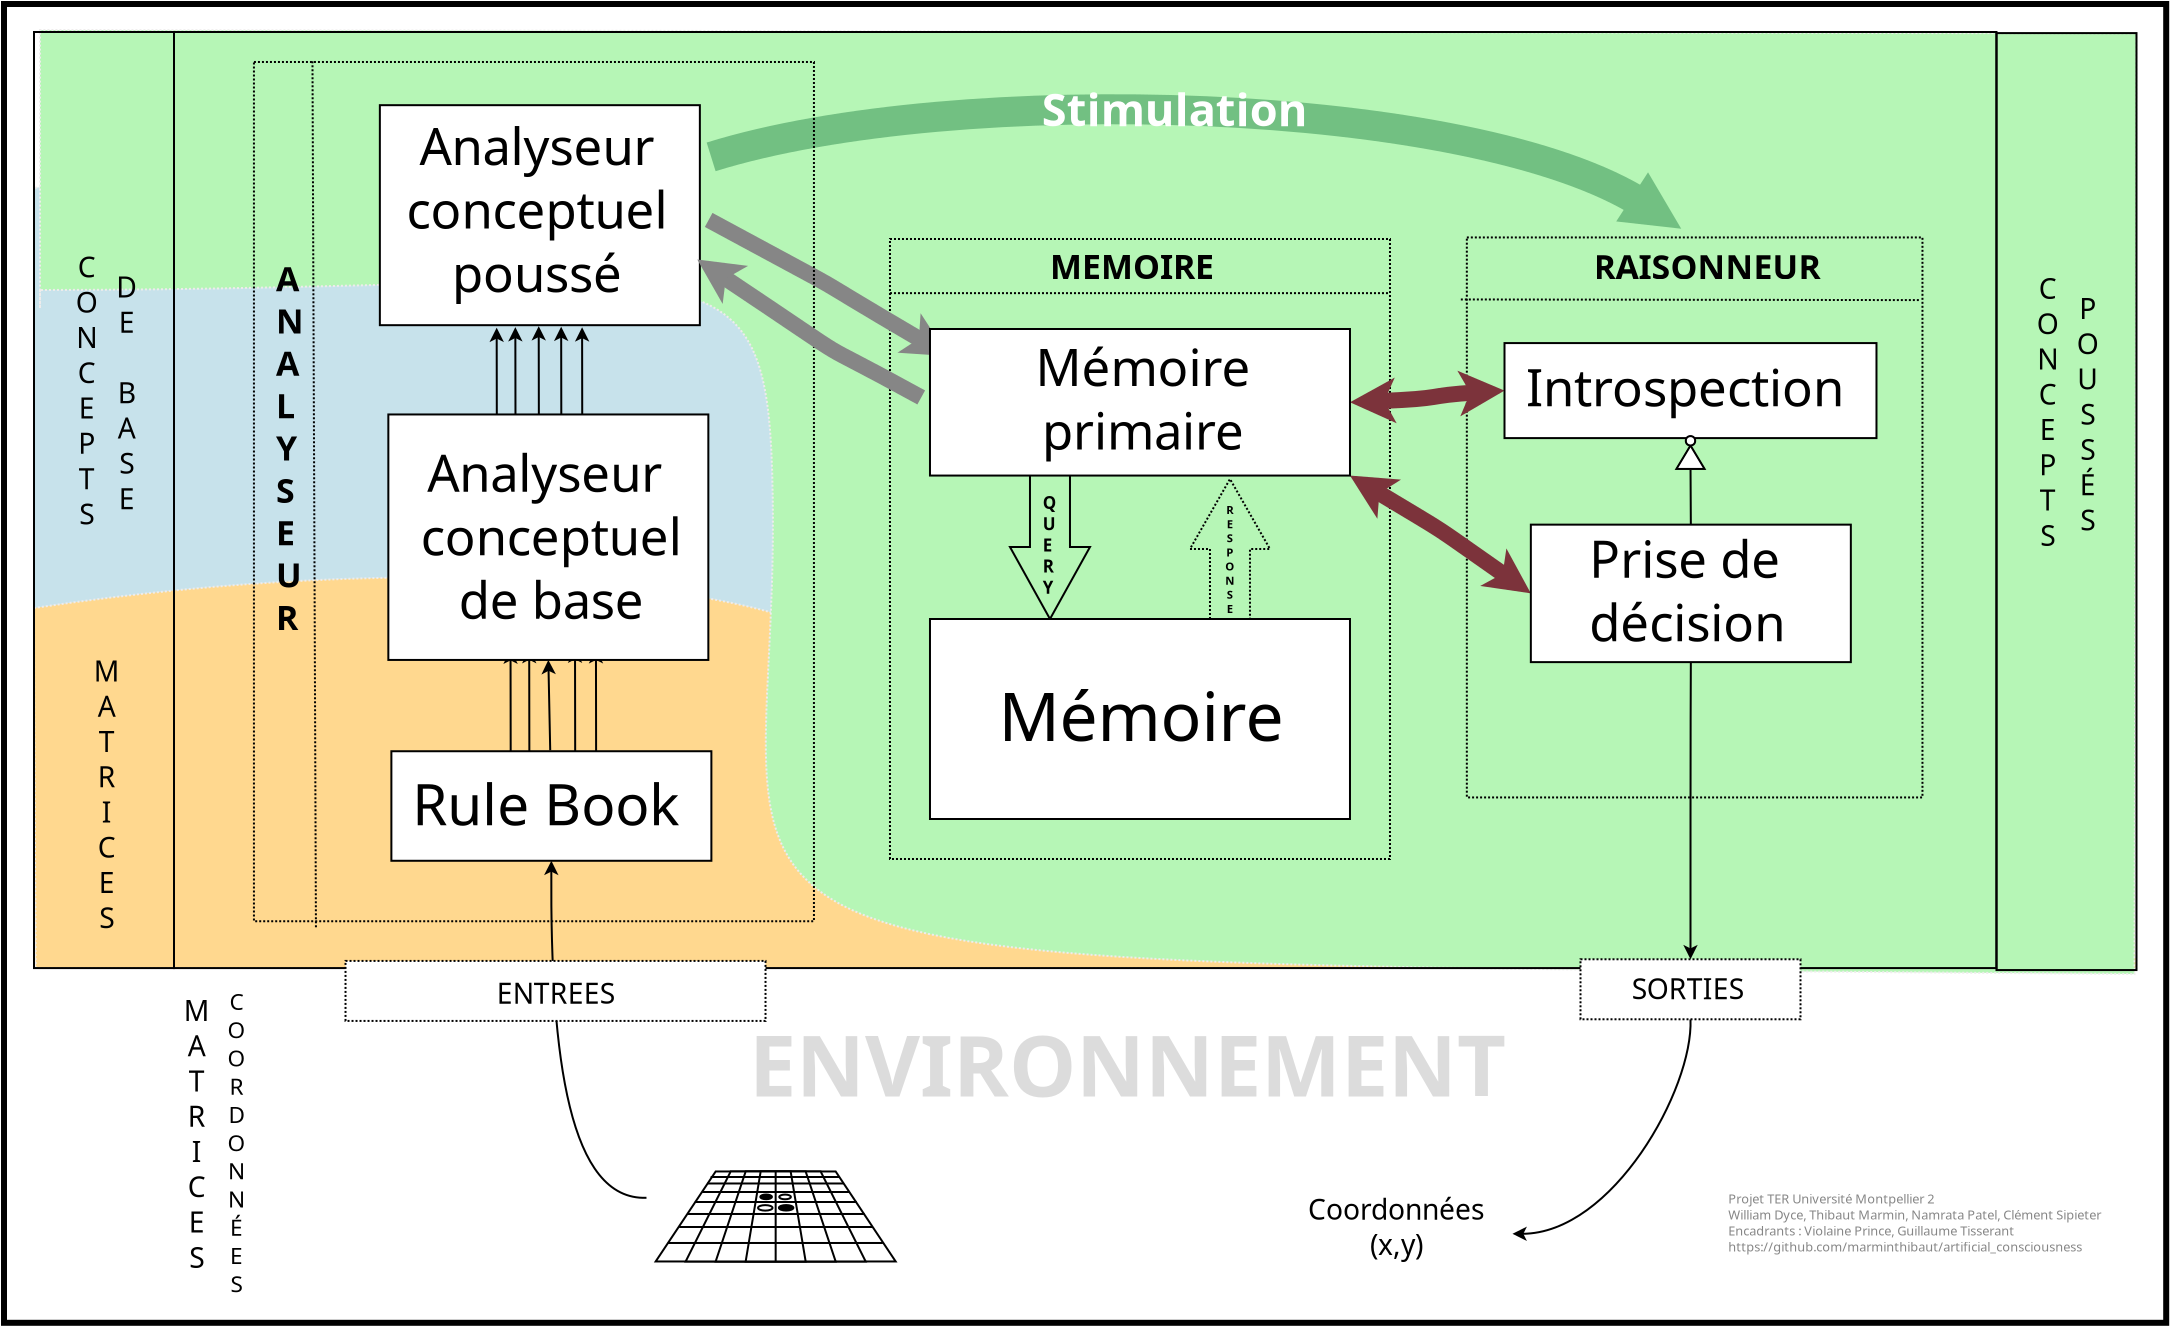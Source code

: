 <?xml version="1.0" encoding="UTF-8"?>
<dia:diagram xmlns:dia="http://www.lysator.liu.se/~alla/dia/">
  <dia:layer name="Arrière-plan" visible="true" active="true">
    <dia:object type="Standard - Box" version="0" id="O0">
      <dia:attribute name="obj_pos">
        <dia:point val="-14.5,-29.2"/>
      </dia:attribute>
      <dia:attribute name="obj_bb">
        <dia:rectangle val="-14.65,-29.35;93.76,36.89"/>
      </dia:attribute>
      <dia:attribute name="elem_corner">
        <dia:point val="-14.5,-29.2"/>
      </dia:attribute>
      <dia:attribute name="elem_width">
        <dia:real val="108.11"/>
      </dia:attribute>
      <dia:attribute name="elem_height">
        <dia:real val="65.94"/>
      </dia:attribute>
      <dia:attribute name="border_width">
        <dia:real val="0.3"/>
      </dia:attribute>
      <dia:attribute name="show_background">
        <dia:boolean val="true"/>
      </dia:attribute>
    </dia:object>
    <dia:object type="Standard - Beziergon" version="0" id="O1">
      <dia:attribute name="obj_pos">
        <dia:point val="-13,-20"/>
      </dia:attribute>
      <dia:attribute name="obj_bb">
        <dia:rectangle val="-13.05,-22.268;86.05,14.374"/>
      </dia:attribute>
      <dia:attribute name="bez_points">
        <dia:point val="-13,-20"/>
        <dia:point val="-13,-16"/>
        <dia:point val="-13,8"/>
        <dia:point val="-13,1"/>
        <dia:point val="8,18"/>
        <dia:point val="54,15"/>
        <dia:point val="86,12"/>
        <dia:point val="86,9"/>
        <dia:point val="58,4"/>
        <dia:point val="58,2"/>
        <dia:point val="36,7"/>
        <dia:point val="46,-14"/>
        <dia:point val="34,-18"/>
        <dia:point val="17.449,-23.517"/>
        <dia:point val="8,-23"/>
      </dia:attribute>
      <dia:attribute name="corner_types">
        <dia:enum val="2"/>
        <dia:enum val="2"/>
        <dia:enum val="2"/>
        <dia:enum val="2"/>
        <dia:enum val="1"/>
        <dia:enum val="2"/>
      </dia:attribute>
      <dia:attribute name="line_color">
        <dia:color val="#eeecec"/>
      </dia:attribute>
      <dia:attribute name="line_width">
        <dia:real val="0.1"/>
      </dia:attribute>
      <dia:attribute name="inner_color">
        <dia:color val="#c7e2eb"/>
      </dia:attribute>
      <dia:attribute name="show_background">
        <dia:boolean val="true"/>
      </dia:attribute>
      <dia:attribute name="line_style">
        <dia:enum val="4"/>
      </dia:attribute>
    </dia:object>
    <dia:object type="Standard - Beziergon" version="0" id="O2">
      <dia:attribute name="obj_pos">
        <dia:point val="-12.917,19.004"/>
      </dia:attribute>
      <dia:attribute name="obj_bb">
        <dia:rectangle val="-13.05,-0.58;92.174,19.054"/>
      </dia:attribute>
      <dia:attribute name="bez_points">
        <dia:point val="-12.917,19.004"/>
        <dia:point val="-12.917,17.004"/>
        <dia:point val="-13,8"/>
        <dia:point val="-13,1"/>
        <dia:point val="7,-2"/>
        <dia:point val="22,0"/>
        <dia:point val="26,2"/>
        <dia:point val="30,4"/>
        <dia:point val="8.024,16.903"/>
        <dia:point val="92.024,14.903"/>
        <dia:point val="92.024,20.903"/>
        <dia:point val="92.124,17.003"/>
        <dia:point val="92.124,19.003"/>
        <dia:point val="91.124,19.003"/>
        <dia:point val="-8.917,19.004"/>
      </dia:attribute>
      <dia:attribute name="corner_types">
        <dia:enum val="2"/>
        <dia:enum val="2"/>
        <dia:enum val="0"/>
        <dia:enum val="2"/>
        <dia:enum val="2"/>
        <dia:enum val="2"/>
      </dia:attribute>
      <dia:attribute name="line_color">
        <dia:color val="#eeecec"/>
      </dia:attribute>
      <dia:attribute name="line_width">
        <dia:real val="0.1"/>
      </dia:attribute>
      <dia:attribute name="inner_color">
        <dia:color val="#ffd88f"/>
      </dia:attribute>
      <dia:attribute name="show_background">
        <dia:boolean val="true"/>
      </dia:attribute>
      <dia:attribute name="line_style">
        <dia:enum val="4"/>
      </dia:attribute>
    </dia:object>
    <dia:object type="Standard - Beziergon" version="0" id="O3">
      <dia:attribute name="obj_pos">
        <dia:point val="-12.7,-14.9"/>
      </dia:attribute>
      <dia:attribute name="obj_bb">
        <dia:rectangle val="-12.75,-27.95;92.174,19.353"/>
      </dia:attribute>
      <dia:attribute name="bez_points">
        <dia:point val="-12.7,-14.9"/>
        <dia:point val="-12.7,-10.9"/>
        <dia:point val="-12.7,-20.9"/>
        <dia:point val="-12.7,-27.9"/>
        <dia:point val="-1.7,-27.9"/>
        <dia:point val="86.124,-27.731"/>
        <dia:point val="92.124,-27.731"/>
        <dia:point val="92.124,-22.731"/>
        <dia:point val="92.024,15.303"/>
        <dia:point val="92.024,19.303"/>
        <dia:point val="13.216,18.642"/>
        <dia:point val="24.3,20.1"/>
        <dia:point val="23.938,-4.475"/>
        <dia:point val="23.732,-18.386"/>
        <dia:point val="21.3,-14.9"/>
      </dia:attribute>
      <dia:attribute name="corner_types">
        <dia:enum val="2"/>
        <dia:enum val="2"/>
        <dia:enum val="2"/>
        <dia:enum val="2"/>
        <dia:enum val="1"/>
        <dia:enum val="2"/>
      </dia:attribute>
      <dia:attribute name="line_color">
        <dia:color val="#eeecec"/>
      </dia:attribute>
      <dia:attribute name="line_width">
        <dia:real val="0.1"/>
      </dia:attribute>
      <dia:attribute name="inner_color">
        <dia:color val="#b6f6b6"/>
      </dia:attribute>
      <dia:attribute name="show_background">
        <dia:boolean val="true"/>
      </dia:attribute>
      <dia:attribute name="line_style">
        <dia:enum val="4"/>
      </dia:attribute>
    </dia:object>
    <dia:object type="Standard - Box" version="0" id="O4">
      <dia:attribute name="obj_pos">
        <dia:point val="-6,-27.8"/>
      </dia:attribute>
      <dia:attribute name="obj_bb">
        <dia:rectangle val="-6.05,-27.85;85.174,19.054"/>
      </dia:attribute>
      <dia:attribute name="elem_corner">
        <dia:point val="-6,-27.8"/>
      </dia:attribute>
      <dia:attribute name="elem_width">
        <dia:real val="91.124"/>
      </dia:attribute>
      <dia:attribute name="elem_height">
        <dia:real val="46.804"/>
      </dia:attribute>
      <dia:attribute name="border_width">
        <dia:real val="0.1"/>
      </dia:attribute>
      <dia:attribute name="show_background">
        <dia:boolean val="false"/>
      </dia:attribute>
    </dia:object>
    <dia:object type="Standard - Box" version="0" id="O5">
      <dia:attribute name="obj_pos">
        <dia:point val="58.642,-17.528"/>
      </dia:attribute>
      <dia:attribute name="obj_bb">
        <dia:rectangle val="58.592,-17.578;81.474,10.522"/>
      </dia:attribute>
      <dia:attribute name="elem_corner">
        <dia:point val="58.642,-17.528"/>
      </dia:attribute>
      <dia:attribute name="elem_width">
        <dia:real val="22.781"/>
      </dia:attribute>
      <dia:attribute name="elem_height">
        <dia:real val="28"/>
      </dia:attribute>
      <dia:attribute name="border_width">
        <dia:real val="0.1"/>
      </dia:attribute>
      <dia:attribute name="show_background">
        <dia:boolean val="false"/>
      </dia:attribute>
      <dia:attribute name="line_style">
        <dia:enum val="4"/>
      </dia:attribute>
    </dia:object>
    <dia:object type="Standard - Text" version="1" id="O6">
      <dia:attribute name="obj_pos">
        <dia:point val="64.976,-15.432"/>
      </dia:attribute>
      <dia:attribute name="obj_bb">
        <dia:rectangle val="64.976,-17.002;77.546,-15.032"/>
      </dia:attribute>
      <dia:attribute name="text">
        <dia:composite type="text">
          <dia:attribute name="string">
            <dia:string>#RAISONNEUR#</dia:string>
          </dia:attribute>
          <dia:attribute name="font">
            <dia:font family="sans" style="80" name="Helvetica-Bold"/>
          </dia:attribute>
          <dia:attribute name="height">
            <dia:real val="2.117"/>
          </dia:attribute>
          <dia:attribute name="pos">
            <dia:point val="64.976,-15.432"/>
          </dia:attribute>
          <dia:attribute name="color">
            <dia:color val="#000000"/>
          </dia:attribute>
          <dia:attribute name="alignment">
            <dia:enum val="0"/>
          </dia:attribute>
        </dia:composite>
      </dia:attribute>
      <dia:attribute name="valign">
        <dia:enum val="3"/>
      </dia:attribute>
    </dia:object>
    <dia:object type="Standard - Line" version="0" id="O7">
      <dia:attribute name="obj_pos">
        <dia:point val="58.342,-14.428"/>
      </dia:attribute>
      <dia:attribute name="obj_bb">
        <dia:rectangle val="58.292,-14.479;81.374,-14.345"/>
      </dia:attribute>
      <dia:attribute name="conn_endpoints">
        <dia:point val="58.342,-14.428"/>
        <dia:point val="81.324,-14.395"/>
      </dia:attribute>
      <dia:attribute name="numcp">
        <dia:int val="1"/>
      </dia:attribute>
      <dia:attribute name="line_style">
        <dia:enum val="4"/>
      </dia:attribute>
    </dia:object>
    <dia:group>
      <dia:object type="Standard - Box" version="0" id="O8">
        <dia:attribute name="obj_pos">
          <dia:point val="29.799,-17.45"/>
        </dia:attribute>
        <dia:attribute name="obj_bb">
          <dia:rectangle val="29.749,-17.5;54.849,13.6"/>
        </dia:attribute>
        <dia:attribute name="elem_corner">
          <dia:point val="29.799,-17.45"/>
        </dia:attribute>
        <dia:attribute name="elem_width">
          <dia:real val="25"/>
        </dia:attribute>
        <dia:attribute name="elem_height">
          <dia:real val="31"/>
        </dia:attribute>
        <dia:attribute name="border_width">
          <dia:real val="0.1"/>
        </dia:attribute>
        <dia:attribute name="show_background">
          <dia:boolean val="false"/>
        </dia:attribute>
        <dia:attribute name="line_style">
          <dia:enum val="4"/>
        </dia:attribute>
      </dia:object>
      <dia:object type="Standard - Text" version="1" id="O9">
        <dia:attribute name="obj_pos">
          <dia:point val="37.799,-15.45"/>
        </dia:attribute>
        <dia:attribute name="obj_bb">
          <dia:rectangle val="37.799,-17.02;46.852,-15.05"/>
        </dia:attribute>
        <dia:attribute name="text">
          <dia:composite type="text">
            <dia:attribute name="string">
              <dia:string>#MEMOIRE#</dia:string>
            </dia:attribute>
            <dia:attribute name="font">
              <dia:font family="sans" style="80" name="Helvetica-Bold"/>
            </dia:attribute>
            <dia:attribute name="height">
              <dia:real val="2.117"/>
            </dia:attribute>
            <dia:attribute name="pos">
              <dia:point val="37.799,-15.45"/>
            </dia:attribute>
            <dia:attribute name="color">
              <dia:color val="#000000"/>
            </dia:attribute>
            <dia:attribute name="alignment">
              <dia:enum val="0"/>
            </dia:attribute>
          </dia:composite>
        </dia:attribute>
        <dia:attribute name="valign">
          <dia:enum val="3"/>
        </dia:attribute>
      </dia:object>
      <dia:object type="Standard - Line" version="0" id="O10">
        <dia:attribute name="obj_pos">
          <dia:point val="29.799,-14.743"/>
        </dia:attribute>
        <dia:attribute name="obj_bb">
          <dia:rectangle val="29.749,-14.793;54.849,-14.693"/>
        </dia:attribute>
        <dia:attribute name="conn_endpoints">
          <dia:point val="29.799,-14.743"/>
          <dia:point val="54.799,-14.743"/>
        </dia:attribute>
        <dia:attribute name="numcp">
          <dia:int val="1"/>
        </dia:attribute>
        <dia:attribute name="line_style">
          <dia:enum val="4"/>
        </dia:attribute>
      </dia:object>
    </dia:group>
    <dia:object type="Standard - Box" version="0" id="O11">
      <dia:attribute name="obj_pos">
        <dia:point val="85.124,-27.745"/>
      </dia:attribute>
      <dia:attribute name="obj_bb">
        <dia:rectangle val="85.074,-27.795;92.174,19.154"/>
      </dia:attribute>
      <dia:attribute name="elem_corner">
        <dia:point val="85.124,-27.745"/>
      </dia:attribute>
      <dia:attribute name="elem_width">
        <dia:real val="7"/>
      </dia:attribute>
      <dia:attribute name="elem_height">
        <dia:real val="46.848"/>
      </dia:attribute>
      <dia:attribute name="border_width">
        <dia:real val="0.1"/>
      </dia:attribute>
      <dia:attribute name="show_background">
        <dia:boolean val="false"/>
      </dia:attribute>
    </dia:object>
    <dia:group>
      <dia:group>
        <dia:object type="Geometric - Trapezoid" version="1" id="O12">
          <dia:attribute name="obj_pos">
            <dia:point val="18.083,29.174"/>
          </dia:attribute>
          <dia:attribute name="obj_bb">
            <dia:rectangle val="17.99,29.125;30.177,33.724"/>
          </dia:attribute>
          <dia:attribute name="meta">
            <dia:composite type="dict"/>
          </dia:attribute>
          <dia:attribute name="elem_corner">
            <dia:point val="18.083,29.174"/>
          </dia:attribute>
          <dia:attribute name="elem_width">
            <dia:real val="12"/>
          </dia:attribute>
          <dia:attribute name="elem_height">
            <dia:real val="4.5"/>
          </dia:attribute>
          <dia:attribute name="line_width">
            <dia:real val="0.1"/>
          </dia:attribute>
          <dia:attribute name="line_colour">
            <dia:color val="#000000"/>
          </dia:attribute>
          <dia:attribute name="fill_colour">
            <dia:color val="#ffffff"/>
          </dia:attribute>
          <dia:attribute name="show_background">
            <dia:boolean val="true"/>
          </dia:attribute>
          <dia:attribute name="line_style">
            <dia:enum val="0"/>
            <dia:real val="1"/>
          </dia:attribute>
          <dia:attribute name="flip_horizontal">
            <dia:boolean val="false"/>
          </dia:attribute>
          <dia:attribute name="flip_vertical">
            <dia:boolean val="false"/>
          </dia:attribute>
          <dia:attribute name="subscale">
            <dia:real val="1"/>
          </dia:attribute>
        </dia:object>
        <dia:object type="Geometric - Trapezoid" version="1" id="O13">
          <dia:attribute name="obj_pos">
            <dia:point val="19.583,29.174"/>
          </dia:attribute>
          <dia:attribute name="obj_bb">
            <dia:rectangle val="19.502,29.125;28.664,33.724"/>
          </dia:attribute>
          <dia:attribute name="meta">
            <dia:composite type="dict"/>
          </dia:attribute>
          <dia:attribute name="elem_corner">
            <dia:point val="19.583,29.174"/>
          </dia:attribute>
          <dia:attribute name="elem_width">
            <dia:real val="9"/>
          </dia:attribute>
          <dia:attribute name="elem_height">
            <dia:real val="4.5"/>
          </dia:attribute>
          <dia:attribute name="line_width">
            <dia:real val="0.1"/>
          </dia:attribute>
          <dia:attribute name="line_colour">
            <dia:color val="#000000"/>
          </dia:attribute>
          <dia:attribute name="fill_colour">
            <dia:color val="#ffffff"/>
          </dia:attribute>
          <dia:attribute name="show_background">
            <dia:boolean val="true"/>
          </dia:attribute>
          <dia:attribute name="line_style">
            <dia:enum val="0"/>
            <dia:real val="1"/>
          </dia:attribute>
          <dia:attribute name="flip_horizontal">
            <dia:boolean val="false"/>
          </dia:attribute>
          <dia:attribute name="flip_vertical">
            <dia:boolean val="false"/>
          </dia:attribute>
          <dia:attribute name="subscale">
            <dia:real val="1"/>
          </dia:attribute>
        </dia:object>
        <dia:object type="Geometric - Trapezoid" version="1" id="O14">
          <dia:attribute name="obj_pos">
            <dia:point val="21.083,29.174"/>
          </dia:attribute>
          <dia:attribute name="obj_bb">
            <dia:rectangle val="21.014,29.125;27.153,33.724"/>
          </dia:attribute>
          <dia:attribute name="meta">
            <dia:composite type="dict"/>
          </dia:attribute>
          <dia:attribute name="elem_corner">
            <dia:point val="21.083,29.174"/>
          </dia:attribute>
          <dia:attribute name="elem_width">
            <dia:real val="6"/>
          </dia:attribute>
          <dia:attribute name="elem_height">
            <dia:real val="4.5"/>
          </dia:attribute>
          <dia:attribute name="line_width">
            <dia:real val="0.1"/>
          </dia:attribute>
          <dia:attribute name="line_colour">
            <dia:color val="#000000"/>
          </dia:attribute>
          <dia:attribute name="fill_colour">
            <dia:color val="#ffffff"/>
          </dia:attribute>
          <dia:attribute name="show_background">
            <dia:boolean val="true"/>
          </dia:attribute>
          <dia:attribute name="line_style">
            <dia:enum val="0"/>
            <dia:real val="1"/>
          </dia:attribute>
          <dia:attribute name="flip_horizontal">
            <dia:boolean val="false"/>
          </dia:attribute>
          <dia:attribute name="flip_vertical">
            <dia:boolean val="false"/>
          </dia:attribute>
          <dia:attribute name="subscale">
            <dia:real val="1"/>
          </dia:attribute>
        </dia:object>
        <dia:object type="Geometric - Trapezoid" version="1" id="O15">
          <dia:attribute name="obj_pos">
            <dia:point val="22.583,29.174"/>
          </dia:attribute>
          <dia:attribute name="obj_bb">
            <dia:rectangle val="22.524,29.125;25.642,33.724"/>
          </dia:attribute>
          <dia:attribute name="meta">
            <dia:composite type="dict"/>
          </dia:attribute>
          <dia:attribute name="elem_corner">
            <dia:point val="22.583,29.174"/>
          </dia:attribute>
          <dia:attribute name="elem_width">
            <dia:real val="3"/>
          </dia:attribute>
          <dia:attribute name="elem_height">
            <dia:real val="4.5"/>
          </dia:attribute>
          <dia:attribute name="line_width">
            <dia:real val="0.1"/>
          </dia:attribute>
          <dia:attribute name="line_colour">
            <dia:color val="#000000"/>
          </dia:attribute>
          <dia:attribute name="fill_colour">
            <dia:color val="#ffffff"/>
          </dia:attribute>
          <dia:attribute name="show_background">
            <dia:boolean val="true"/>
          </dia:attribute>
          <dia:attribute name="line_style">
            <dia:enum val="0"/>
            <dia:real val="1"/>
          </dia:attribute>
          <dia:attribute name="flip_horizontal">
            <dia:boolean val="false"/>
          </dia:attribute>
          <dia:attribute name="flip_vertical">
            <dia:boolean val="false"/>
          </dia:attribute>
          <dia:attribute name="subscale">
            <dia:real val="1"/>
          </dia:attribute>
        </dia:object>
        <dia:object type="Standard - Line" version="0" id="O16">
          <dia:attribute name="obj_pos">
            <dia:point val="29.443,32.749"/>
          </dia:attribute>
          <dia:attribute name="obj_bb">
            <dia:rectangle val="18.644,32.7;29.493,32.8"/>
          </dia:attribute>
          <dia:attribute name="conn_endpoints">
            <dia:point val="29.443,32.749"/>
            <dia:point val="18.694,32.749"/>
          </dia:attribute>
          <dia:attribute name="numcp">
            <dia:int val="1"/>
          </dia:attribute>
        </dia:object>
        <dia:object type="Standard - Line" version="0" id="O17">
          <dia:attribute name="obj_pos">
            <dia:point val="28.936,31.95"/>
          </dia:attribute>
          <dia:attribute name="obj_bb">
            <dia:rectangle val="19.208,31.899;28.986,32.0"/>
          </dia:attribute>
          <dia:attribute name="conn_endpoints">
            <dia:point val="28.936,31.95"/>
            <dia:point val="19.258,31.95"/>
          </dia:attribute>
          <dia:attribute name="numcp">
            <dia:int val="1"/>
          </dia:attribute>
        </dia:object>
        <dia:object type="Standard - Line" version="0" id="O18">
          <dia:attribute name="obj_pos">
            <dia:point val="28.526,31.299"/>
          </dia:attribute>
          <dia:attribute name="obj_bb">
            <dia:rectangle val="19.608,31.25;28.576,31.349"/>
          </dia:attribute>
          <dia:attribute name="conn_endpoints">
            <dia:point val="28.526,31.299"/>
            <dia:point val="19.658,31.299"/>
          </dia:attribute>
          <dia:attribute name="numcp">
            <dia:int val="1"/>
          </dia:attribute>
        </dia:object>
        <dia:object type="Standard - Line" version="0" id="O19">
          <dia:attribute name="obj_pos">
            <dia:point val="28.133,30.7"/>
          </dia:attribute>
          <dia:attribute name="obj_bb">
            <dia:rectangle val="19.993,30.649;28.183,30.75"/>
          </dia:attribute>
          <dia:attribute name="conn_endpoints">
            <dia:point val="28.133,30.7"/>
            <dia:point val="20.043,30.7"/>
          </dia:attribute>
          <dia:attribute name="numcp">
            <dia:int val="1"/>
          </dia:attribute>
        </dia:object>
        <dia:object type="Standard - Line" version="0" id="O20">
          <dia:attribute name="obj_pos">
            <dia:point val="27.769,30.2"/>
          </dia:attribute>
          <dia:attribute name="obj_bb">
            <dia:rectangle val="20.357,30.149;27.819,30.25"/>
          </dia:attribute>
          <dia:attribute name="conn_endpoints">
            <dia:point val="27.769,30.2"/>
            <dia:point val="20.407,30.2"/>
          </dia:attribute>
          <dia:attribute name="numcp">
            <dia:int val="1"/>
          </dia:attribute>
        </dia:object>
        <dia:object type="Standard - Line" version="0" id="O21">
          <dia:attribute name="obj_pos">
            <dia:point val="27.482,29.774"/>
          </dia:attribute>
          <dia:attribute name="obj_bb">
            <dia:rectangle val="20.619,29.724;27.532,29.825"/>
          </dia:attribute>
          <dia:attribute name="conn_endpoints">
            <dia:point val="27.482,29.774"/>
            <dia:point val="20.669,29.774"/>
          </dia:attribute>
          <dia:attribute name="numcp">
            <dia:int val="1"/>
          </dia:attribute>
        </dia:object>
        <dia:object type="Standard - Line" version="0" id="O22">
          <dia:attribute name="obj_pos">
            <dia:point val="27.282,29.45"/>
          </dia:attribute>
          <dia:attribute name="obj_bb">
            <dia:rectangle val="20.783,29.399;27.332,29.5"/>
          </dia:attribute>
          <dia:attribute name="conn_endpoints">
            <dia:point val="27.282,29.45"/>
            <dia:point val="20.833,29.45"/>
          </dia:attribute>
          <dia:attribute name="numcp">
            <dia:int val="1"/>
          </dia:attribute>
        </dia:object>
        <dia:object type="Standard - Line" version="0" id="O23">
          <dia:attribute name="obj_pos">
            <dia:point val="24.083,33.675"/>
          </dia:attribute>
          <dia:attribute name="obj_bb">
            <dia:rectangle val="24.033,29.125;24.133,33.724"/>
          </dia:attribute>
          <dia:attribute name="conn_endpoints">
            <dia:point val="24.083,33.675"/>
            <dia:point val="24.083,29.174"/>
          </dia:attribute>
          <dia:attribute name="numcp">
            <dia:int val="1"/>
          </dia:attribute>
          <dia:connections>
            <dia:connection handle="1" to="O12" connection="1"/>
          </dia:connections>
        </dia:object>
      </dia:group>
      <dia:object type="Standard - Ellipse" version="0" id="O24">
        <dia:attribute name="obj_pos">
          <dia:point val="23.201,30.856"/>
        </dia:attribute>
        <dia:attribute name="obj_bb">
          <dia:rectangle val="23.151,30.806;23.976,31.181"/>
        </dia:attribute>
        <dia:attribute name="elem_corner">
          <dia:point val="23.201,30.856"/>
        </dia:attribute>
        <dia:attribute name="elem_width">
          <dia:real val="0.725"/>
        </dia:attribute>
        <dia:attribute name="elem_height">
          <dia:real val="0.275"/>
        </dia:attribute>
        <dia:attribute name="aspect">
          <dia:enum val="1"/>
        </dia:attribute>
      </dia:object>
      <dia:object type="Standard - Ellipse" version="0" id="O25">
        <dia:attribute name="obj_pos">
          <dia:point val="24.244,30.853"/>
        </dia:attribute>
        <dia:attribute name="obj_bb">
          <dia:rectangle val="24.194,30.803;25.019,31.178"/>
        </dia:attribute>
        <dia:attribute name="elem_corner">
          <dia:point val="24.244,30.853"/>
        </dia:attribute>
        <dia:attribute name="elem_width">
          <dia:real val="0.725"/>
        </dia:attribute>
        <dia:attribute name="elem_height">
          <dia:real val="0.275"/>
        </dia:attribute>
        <dia:attribute name="border_width">
          <dia:real val="0.1"/>
        </dia:attribute>
        <dia:attribute name="inner_color">
          <dia:color val="#000000"/>
        </dia:attribute>
        <dia:attribute name="aspect">
          <dia:enum val="1"/>
        </dia:attribute>
      </dia:object>
      <dia:object type="Standard - Ellipse" version="0" id="O26">
        <dia:attribute name="obj_pos">
          <dia:point val="23.316,30.325"/>
        </dia:attribute>
        <dia:attribute name="obj_bb">
          <dia:rectangle val="23.266,30.274;23.948,30.612"/>
        </dia:attribute>
        <dia:attribute name="elem_corner">
          <dia:point val="23.316,30.325"/>
        </dia:attribute>
        <dia:attribute name="elem_width">
          <dia:real val="0.581"/>
        </dia:attribute>
        <dia:attribute name="elem_height">
          <dia:real val="0.237"/>
        </dia:attribute>
        <dia:attribute name="border_width">
          <dia:real val="0.1"/>
        </dia:attribute>
        <dia:attribute name="inner_color">
          <dia:color val="#000000"/>
        </dia:attribute>
        <dia:attribute name="aspect">
          <dia:enum val="1"/>
        </dia:attribute>
      </dia:object>
      <dia:object type="Standard - Ellipse" version="0" id="O27">
        <dia:attribute name="obj_pos">
          <dia:point val="24.263,30.328"/>
        </dia:attribute>
        <dia:attribute name="obj_bb">
          <dia:rectangle val="24.213,30.278;24.894,30.616"/>
        </dia:attribute>
        <dia:attribute name="elem_corner">
          <dia:point val="24.263,30.328"/>
        </dia:attribute>
        <dia:attribute name="elem_width">
          <dia:real val="0.581"/>
        </dia:attribute>
        <dia:attribute name="elem_height">
          <dia:real val="0.237"/>
        </dia:attribute>
        <dia:attribute name="aspect">
          <dia:enum val="1"/>
        </dia:attribute>
      </dia:object>
    </dia:group>
    <dia:object type="Standard - Box" version="0" id="O28">
      <dia:attribute name="obj_pos">
        <dia:point val="-13,-27.8"/>
      </dia:attribute>
      <dia:attribute name="obj_bb">
        <dia:rectangle val="-13.05,-27.85;-5.95,19.054"/>
      </dia:attribute>
      <dia:attribute name="elem_corner">
        <dia:point val="-13,-27.8"/>
      </dia:attribute>
      <dia:attribute name="elem_width">
        <dia:real val="7"/>
      </dia:attribute>
      <dia:attribute name="elem_height">
        <dia:real val="46.804"/>
      </dia:attribute>
      <dia:attribute name="border_width">
        <dia:real val="0.1"/>
      </dia:attribute>
      <dia:attribute name="show_background">
        <dia:boolean val="false"/>
      </dia:attribute>
    </dia:object>
    <dia:object type="Standard - Text" version="1" id="O29">
      <dia:attribute name="obj_pos">
        <dia:point val="55.124,31.59"/>
      </dia:attribute>
      <dia:attribute name="obj_bb">
        <dia:rectangle val="50.485,30.28;59.763,33.686"/>
      </dia:attribute>
      <dia:attribute name="text">
        <dia:composite type="text">
          <dia:attribute name="string">
            <dia:string>#Coordonnées
(x,y)#</dia:string>
          </dia:attribute>
          <dia:attribute name="font">
            <dia:font family="sans" style="0" name="Helvetica"/>
          </dia:attribute>
          <dia:attribute name="height">
            <dia:real val="1.764"/>
          </dia:attribute>
          <dia:attribute name="pos">
            <dia:point val="55.124,31.59"/>
          </dia:attribute>
          <dia:attribute name="color">
            <dia:color val="#000000"/>
          </dia:attribute>
          <dia:attribute name="alignment">
            <dia:enum val="1"/>
          </dia:attribute>
        </dia:composite>
      </dia:attribute>
      <dia:attribute name="valign">
        <dia:enum val="3"/>
      </dia:attribute>
    </dia:object>
    <dia:object type="Standard - Text" version="1" id="O30">
      <dia:attribute name="obj_pos">
        <dia:point val="-4.859,21.646"/>
      </dia:attribute>
      <dia:attribute name="obj_bb">
        <dia:rectangle val="-5.467,20.336;-4.25,34.326"/>
      </dia:attribute>
      <dia:attribute name="text">
        <dia:composite type="text">
          <dia:attribute name="string">
            <dia:string>#M
A
T
R
I
C
E
S#</dia:string>
          </dia:attribute>
          <dia:attribute name="font">
            <dia:font family="sans" style="0" name="Helvetica"/>
          </dia:attribute>
          <dia:attribute name="height">
            <dia:real val="1.764"/>
          </dia:attribute>
          <dia:attribute name="pos">
            <dia:point val="-4.859,21.646"/>
          </dia:attribute>
          <dia:attribute name="color">
            <dia:color val="#000000"/>
          </dia:attribute>
          <dia:attribute name="alignment">
            <dia:enum val="1"/>
          </dia:attribute>
        </dia:composite>
      </dia:attribute>
      <dia:attribute name="valign">
        <dia:enum val="3"/>
      </dia:attribute>
    </dia:object>
    <dia:object type="Standard - Text" version="1" id="O31">
      <dia:attribute name="obj_pos">
        <dia:point val="-2.879,21.101"/>
      </dia:attribute>
      <dia:attribute name="obj_bb">
        <dia:rectangle val="-3.324,20.05;-2.434,35.479"/>
      </dia:attribute>
      <dia:attribute name="text">
        <dia:composite type="text">
          <dia:attribute name="string">
            <dia:string>#C
O
O
R
D
O
N
N
É
E
S#</dia:string>
          </dia:attribute>
          <dia:attribute name="font">
            <dia:font family="sans" style="0" name="Helvetica"/>
          </dia:attribute>
          <dia:attribute name="height">
            <dia:real val="1.411"/>
          </dia:attribute>
          <dia:attribute name="pos">
            <dia:point val="-2.879,21.101"/>
          </dia:attribute>
          <dia:attribute name="color">
            <dia:color val="#000000"/>
          </dia:attribute>
          <dia:attribute name="alignment">
            <dia:enum val="1"/>
          </dia:attribute>
        </dia:composite>
      </dia:attribute>
      <dia:attribute name="valign">
        <dia:enum val="3"/>
      </dia:attribute>
    </dia:object>
    <dia:object type="Standard - Text" version="1" id="O32">
      <dia:attribute name="obj_pos">
        <dia:point val="-9.36,4.67"/>
      </dia:attribute>
      <dia:attribute name="obj_bb">
        <dia:rectangle val="-9.969,3.36;-8.751,17.35"/>
      </dia:attribute>
      <dia:attribute name="text">
        <dia:composite type="text">
          <dia:attribute name="string">
            <dia:string>#M
A
T
R
I
C
E
S#</dia:string>
          </dia:attribute>
          <dia:attribute name="font">
            <dia:font family="sans" style="0" name="Helvetica"/>
          </dia:attribute>
          <dia:attribute name="height">
            <dia:real val="1.764"/>
          </dia:attribute>
          <dia:attribute name="pos">
            <dia:point val="-9.36,4.67"/>
          </dia:attribute>
          <dia:attribute name="color">
            <dia:color val="#000000"/>
          </dia:attribute>
          <dia:attribute name="alignment">
            <dia:enum val="1"/>
          </dia:attribute>
        </dia:composite>
      </dia:attribute>
      <dia:attribute name="valign">
        <dia:enum val="3"/>
      </dia:attribute>
    </dia:object>
    <dia:group>
      <dia:object type="Standard - Text" version="1" id="O33">
        <dia:attribute name="obj_pos">
          <dia:point val="-10.36,-15.528"/>
        </dia:attribute>
        <dia:attribute name="obj_bb">
          <dia:rectangle val="-10.915,-16.838;-9.805,-2.848"/>
        </dia:attribute>
        <dia:attribute name="text">
          <dia:composite type="text">
            <dia:attribute name="string">
              <dia:string>#C
O
N
C
E
P
T
S#</dia:string>
            </dia:attribute>
            <dia:attribute name="font">
              <dia:font family="sans" style="0" name="Helvetica"/>
            </dia:attribute>
            <dia:attribute name="height">
              <dia:real val="1.764"/>
            </dia:attribute>
            <dia:attribute name="pos">
              <dia:point val="-10.36,-15.528"/>
            </dia:attribute>
            <dia:attribute name="color">
              <dia:color val="#000000"/>
            </dia:attribute>
            <dia:attribute name="alignment">
              <dia:enum val="1"/>
            </dia:attribute>
          </dia:composite>
        </dia:attribute>
        <dia:attribute name="valign">
          <dia:enum val="3"/>
        </dia:attribute>
      </dia:object>
      <dia:object type="Standard - Text" version="1" id="O34">
        <dia:attribute name="obj_pos">
          <dia:point val="-8.36,-14.528"/>
        </dia:attribute>
        <dia:attribute name="obj_bb">
          <dia:rectangle val="-8.902,-15.838;-7.817,-3.612"/>
        </dia:attribute>
        <dia:attribute name="text">
          <dia:composite type="text">
            <dia:attribute name="string">
              <dia:string>#D
E

B
A
S
E#</dia:string>
            </dia:attribute>
            <dia:attribute name="font">
              <dia:font family="sans" style="0" name="Helvetica"/>
            </dia:attribute>
            <dia:attribute name="height">
              <dia:real val="1.764"/>
            </dia:attribute>
            <dia:attribute name="pos">
              <dia:point val="-8.36,-14.528"/>
            </dia:attribute>
            <dia:attribute name="color">
              <dia:color val="#000000"/>
            </dia:attribute>
            <dia:attribute name="alignment">
              <dia:enum val="1"/>
            </dia:attribute>
          </dia:composite>
        </dia:attribute>
        <dia:attribute name="valign">
          <dia:enum val="3"/>
        </dia:attribute>
      </dia:object>
    </dia:group>
    <dia:object type="Standard - BezierLine" version="0" id="O35">
      <dia:attribute name="obj_pos">
        <dia:point val="17.624,30.49"/>
      </dia:attribute>
      <dia:attribute name="obj_bb">
        <dia:rectangle val="12.503,13.638;17.676,30.542"/>
      </dia:attribute>
      <dia:attribute name="bez_points">
        <dia:point val="17.624,30.49"/>
        <dia:point val="13.805,30.631"/>
        <dia:point val="12.811,23.672"/>
        <dia:point val="12.869,13.638"/>
      </dia:attribute>
      <dia:attribute name="corner_types">
        <dia:enum val="0"/>
        <dia:enum val="0"/>
      </dia:attribute>
      <dia:attribute name="end_arrow">
        <dia:enum val="22"/>
      </dia:attribute>
      <dia:attribute name="end_arrow_length">
        <dia:real val="0.5"/>
      </dia:attribute>
      <dia:attribute name="end_arrow_width">
        <dia:real val="0.5"/>
      </dia:attribute>
      <dia:connections>
        <dia:connection handle="3" to="O74" connection="6"/>
      </dia:connections>
    </dia:object>
    <dia:object type="Standard - Box" version="0" id="O36">
      <dia:attribute name="obj_pos">
        <dia:point val="2.576,18.646"/>
      </dia:attribute>
      <dia:attribute name="obj_bb">
        <dia:rectangle val="2.526,18.596;23.626,21.696"/>
      </dia:attribute>
      <dia:attribute name="elem_corner">
        <dia:point val="2.576,18.646"/>
      </dia:attribute>
      <dia:attribute name="elem_width">
        <dia:real val="21"/>
      </dia:attribute>
      <dia:attribute name="elem_height">
        <dia:real val="3"/>
      </dia:attribute>
      <dia:attribute name="border_width">
        <dia:real val="0.1"/>
      </dia:attribute>
      <dia:attribute name="show_background">
        <dia:boolean val="true"/>
      </dia:attribute>
      <dia:attribute name="line_style">
        <dia:enum val="4"/>
      </dia:attribute>
    </dia:object>
    <dia:object type="Standard - Text" version="1" id="O37">
      <dia:attribute name="obj_pos">
        <dia:point val="10.141,20.788"/>
      </dia:attribute>
      <dia:attribute name="obj_bb">
        <dia:rectangle val="10.141,19.477;16.604,21.12"/>
      </dia:attribute>
      <dia:attribute name="text">
        <dia:composite type="text">
          <dia:attribute name="string">
            <dia:string>#ENTREES#</dia:string>
          </dia:attribute>
          <dia:attribute name="font">
            <dia:font family="sans" style="0" name="Helvetica"/>
          </dia:attribute>
          <dia:attribute name="height">
            <dia:real val="1.764"/>
          </dia:attribute>
          <dia:attribute name="pos">
            <dia:point val="10.141,20.788"/>
          </dia:attribute>
          <dia:attribute name="color">
            <dia:color val="#000000"/>
          </dia:attribute>
          <dia:attribute name="alignment">
            <dia:enum val="0"/>
          </dia:attribute>
        </dia:composite>
      </dia:attribute>
      <dia:attribute name="valign">
        <dia:enum val="3"/>
      </dia:attribute>
    </dia:object>
    <dia:object type="Standard - Text" version="1" id="O38">
      <dia:attribute name="obj_pos">
        <dia:point val="26,-10"/>
      </dia:attribute>
      <dia:attribute name="obj_bb">
        <dia:rectangle val="26,-10.787;26,-9.8"/>
      </dia:attribute>
      <dia:attribute name="text">
        <dia:composite type="text">
          <dia:attribute name="string">
            <dia:string>##</dia:string>
          </dia:attribute>
          <dia:attribute name="font">
            <dia:font family="sans" style="0" name="Helvetica"/>
          </dia:attribute>
          <dia:attribute name="height">
            <dia:real val="1.058"/>
          </dia:attribute>
          <dia:attribute name="pos">
            <dia:point val="26,-10"/>
          </dia:attribute>
          <dia:attribute name="color">
            <dia:color val="#000000"/>
          </dia:attribute>
          <dia:attribute name="alignment">
            <dia:enum val="0"/>
          </dia:attribute>
        </dia:composite>
      </dia:attribute>
      <dia:attribute name="valign">
        <dia:enum val="3"/>
      </dia:attribute>
    </dia:object>
    <dia:group>
      <dia:object type="Geometric - Up Arrow" version="1" id="O39">
        <dia:attribute name="obj_pos">
          <dia:point val="35.799,-5.65"/>
        </dia:attribute>
        <dia:attribute name="obj_bb">
          <dia:rectangle val="35.714,-5.7;39.884,1.653"/>
        </dia:attribute>
        <dia:attribute name="meta">
          <dia:composite type="dict"/>
        </dia:attribute>
        <dia:attribute name="elem_corner">
          <dia:point val="35.799,-5.65"/>
        </dia:attribute>
        <dia:attribute name="elem_width">
          <dia:real val="4"/>
        </dia:attribute>
        <dia:attribute name="elem_height">
          <dia:real val="7.2"/>
        </dia:attribute>
        <dia:attribute name="line_width">
          <dia:real val="0.1"/>
        </dia:attribute>
        <dia:attribute name="line_colour">
          <dia:color val="#000000"/>
        </dia:attribute>
        <dia:attribute name="fill_colour">
          <dia:color val="#ffffff"/>
        </dia:attribute>
        <dia:attribute name="show_background">
          <dia:boolean val="false"/>
        </dia:attribute>
        <dia:attribute name="line_style">
          <dia:enum val="0"/>
          <dia:real val="1"/>
        </dia:attribute>
        <dia:attribute name="flip_horizontal">
          <dia:boolean val="false"/>
        </dia:attribute>
        <dia:attribute name="flip_vertical">
          <dia:boolean val="true"/>
        </dia:attribute>
        <dia:attribute name="subscale">
          <dia:real val="1"/>
        </dia:attribute>
      </dia:object>
      <dia:object type="Standard - Text" version="1" id="O40">
        <dia:attribute name="obj_pos">
          <dia:point val="37.436,-3.945"/>
        </dia:attribute>
        <dia:attribute name="obj_bb">
          <dia:rectangle val="37.436,-4.732;38.156,0.489"/>
        </dia:attribute>
        <dia:attribute name="text">
          <dia:composite type="text">
            <dia:attribute name="string">
              <dia:string>#Q
U
E
R
Y#</dia:string>
            </dia:attribute>
            <dia:attribute name="font">
              <dia:font family="sans" style="80" name="Helvetica-Bold"/>
            </dia:attribute>
            <dia:attribute name="height">
              <dia:real val="1.058"/>
            </dia:attribute>
            <dia:attribute name="pos">
              <dia:point val="37.436,-3.945"/>
            </dia:attribute>
            <dia:attribute name="color">
              <dia:color val="#000000"/>
            </dia:attribute>
            <dia:attribute name="alignment">
              <dia:enum val="0"/>
            </dia:attribute>
          </dia:composite>
        </dia:attribute>
        <dia:attribute name="valign">
          <dia:enum val="3"/>
        </dia:attribute>
      </dia:object>
    </dia:group>
    <dia:group>
      <dia:object type="Geometric - Up Arrow" version="1" id="O41">
        <dia:attribute name="obj_pos">
          <dia:point val="44.799,-5.45"/>
        </dia:attribute>
        <dia:attribute name="obj_bb">
          <dia:rectangle val="44.713,-5.55;48.886,1.6"/>
        </dia:attribute>
        <dia:attribute name="meta">
          <dia:composite type="dict"/>
        </dia:attribute>
        <dia:attribute name="elem_corner">
          <dia:point val="44.799,-5.45"/>
        </dia:attribute>
        <dia:attribute name="elem_width">
          <dia:real val="4"/>
        </dia:attribute>
        <dia:attribute name="elem_height">
          <dia:real val="7"/>
        </dia:attribute>
        <dia:attribute name="line_width">
          <dia:real val="0.1"/>
        </dia:attribute>
        <dia:attribute name="line_colour">
          <dia:color val="#000000"/>
        </dia:attribute>
        <dia:attribute name="fill_colour">
          <dia:color val="#ffffff"/>
        </dia:attribute>
        <dia:attribute name="show_background">
          <dia:boolean val="false"/>
        </dia:attribute>
        <dia:attribute name="line_style">
          <dia:enum val="4"/>
          <dia:real val="1"/>
        </dia:attribute>
        <dia:attribute name="flip_horizontal">
          <dia:boolean val="false"/>
        </dia:attribute>
        <dia:attribute name="flip_vertical">
          <dia:boolean val="false"/>
        </dia:attribute>
        <dia:attribute name="subscale">
          <dia:real val="1"/>
        </dia:attribute>
      </dia:object>
      <dia:object type="Standard - Text" version="1" id="O42">
        <dia:attribute name="obj_pos">
          <dia:point val="46.789,-3.697"/>
        </dia:attribute>
        <dia:attribute name="obj_bb">
          <dia:rectangle val="46.549,-4.222;47.029,1.374"/>
        </dia:attribute>
        <dia:attribute name="text">
          <dia:composite type="text">
            <dia:attribute name="string">
              <dia:string>#R
E
S
P
O
N
S
E#</dia:string>
            </dia:attribute>
            <dia:attribute name="font">
              <dia:font family="sans" style="80" name="Helvetica-Bold"/>
            </dia:attribute>
            <dia:attribute name="height">
              <dia:real val="0.706"/>
            </dia:attribute>
            <dia:attribute name="pos">
              <dia:point val="46.789,-3.697"/>
            </dia:attribute>
            <dia:attribute name="color">
              <dia:color val="#000000"/>
            </dia:attribute>
            <dia:attribute name="alignment">
              <dia:enum val="1"/>
            </dia:attribute>
          </dia:composite>
        </dia:attribute>
        <dia:attribute name="valign">
          <dia:enum val="3"/>
        </dia:attribute>
      </dia:object>
    </dia:group>
    <dia:object type="Standard - BezierLine" version="0" id="O43">
      <dia:attribute name="obj_pos">
        <dia:point val="19.424,-21.111"/>
      </dia:attribute>
      <dia:attribute name="obj_bb">
        <dia:rectangle val="19.917,-24.608;70.399,-16.926"/>
      </dia:attribute>
      <dia:attribute name="bez_points">
        <dia:point val="19.424,-21.111"/>
        <dia:point val="31.624,-24.911"/>
        <dia:point val="59.724,-24.211"/>
        <dia:point val="70.033,-17.528"/>
      </dia:attribute>
      <dia:attribute name="corner_types">
        <dia:enum val="0"/>
        <dia:enum val="0"/>
      </dia:attribute>
      <dia:attribute name="line_color">
        <dia:color val="#72c082"/>
      </dia:attribute>
      <dia:attribute name="line_width">
        <dia:real val="1.5"/>
      </dia:attribute>
      <dia:attribute name="end_arrow">
        <dia:enum val="2"/>
      </dia:attribute>
      <dia:attribute name="end_arrow_length">
        <dia:real val="0.5"/>
      </dia:attribute>
      <dia:attribute name="end_arrow_width">
        <dia:real val="0.5"/>
      </dia:attribute>
      <dia:attribute name="absolute_start_gap">
        <dia:real val="1.5"/>
      </dia:attribute>
      <dia:attribute name="absolute_end_gap">
        <dia:real val="0.8"/>
      </dia:attribute>
      <dia:connections>
        <dia:connection handle="3" to="O5" connection="1"/>
      </dia:connections>
    </dia:object>
    <dia:object type="Standard - Text" version="1" id="O44">
      <dia:attribute name="obj_pos">
        <dia:point val="37.384,-23.084"/>
      </dia:attribute>
      <dia:attribute name="obj_bb">
        <dia:rectangle val="37.384,-25.179;52.134,-22.552"/>
      </dia:attribute>
      <dia:attribute name="text">
        <dia:composite type="text">
          <dia:attribute name="string">
            <dia:string>#Stimulation#</dia:string>
          </dia:attribute>
          <dia:attribute name="font">
            <dia:font family="sans" style="80" name="Helvetica-Bold"/>
          </dia:attribute>
          <dia:attribute name="height">
            <dia:real val="2.822"/>
          </dia:attribute>
          <dia:attribute name="pos">
            <dia:point val="37.384,-23.084"/>
          </dia:attribute>
          <dia:attribute name="color">
            <dia:color val="#ffffff"/>
          </dia:attribute>
          <dia:attribute name="alignment">
            <dia:enum val="0"/>
          </dia:attribute>
        </dia:composite>
      </dia:attribute>
      <dia:attribute name="valign">
        <dia:enum val="3"/>
      </dia:attribute>
    </dia:object>
    <dia:object type="Standard - BezierLine" version="0" id="O45">
      <dia:attribute name="obj_pos">
        <dia:point val="61.842,0.268"/>
      </dia:attribute>
      <dia:attribute name="obj_bb">
        <dia:rectangle val="52.799,-5.712;61.842,0.299"/>
      </dia:attribute>
      <dia:attribute name="bez_points">
        <dia:point val="61.842,0.268"/>
        <dia:point val="56.349,-3.562"/>
        <dia:point val="58.329,-2.289"/>
        <dia:point val="52.799,-5.621"/>
      </dia:attribute>
      <dia:attribute name="corner_types">
        <dia:enum val="0"/>
        <dia:enum val="0"/>
      </dia:attribute>
      <dia:attribute name="line_color">
        <dia:color val="#7c333b"/>
      </dia:attribute>
      <dia:attribute name="line_width">
        <dia:real val="0.8"/>
      </dia:attribute>
      <dia:attribute name="start_arrow">
        <dia:enum val="22"/>
      </dia:attribute>
      <dia:attribute name="start_arrow_length">
        <dia:real val="0.5"/>
      </dia:attribute>
      <dia:attribute name="start_arrow_width">
        <dia:real val="0.5"/>
      </dia:attribute>
      <dia:attribute name="end_arrow">
        <dia:enum val="22"/>
      </dia:attribute>
      <dia:attribute name="end_arrow_length">
        <dia:real val="0.5"/>
      </dia:attribute>
      <dia:attribute name="end_arrow_width">
        <dia:real val="0.5"/>
      </dia:attribute>
      <dia:connections>
        <dia:connection handle="0" to="O85" connection="3"/>
        <dia:connection handle="3" to="O79" connection="7"/>
      </dia:connections>
    </dia:object>
    <dia:object type="Standard - BezierLine" version="0" id="O46">
      <dia:attribute name="obj_pos">
        <dia:point val="60.525,-9.87"/>
      </dia:attribute>
      <dia:attribute name="obj_bb">
        <dia:rectangle val="52.799,-10.866;60.525,-8.235"/>
      </dia:attribute>
      <dia:attribute name="bez_points">
        <dia:point val="60.525,-9.87"/>
        <dia:point val="56.224,-9.595"/>
        <dia:point val="57.924,-9.495"/>
        <dia:point val="52.799,-9.286"/>
      </dia:attribute>
      <dia:attribute name="corner_types">
        <dia:enum val="0"/>
        <dia:enum val="0"/>
      </dia:attribute>
      <dia:attribute name="line_color">
        <dia:color val="#7c333b"/>
      </dia:attribute>
      <dia:attribute name="line_width">
        <dia:real val="0.8"/>
      </dia:attribute>
      <dia:attribute name="start_arrow">
        <dia:enum val="22"/>
      </dia:attribute>
      <dia:attribute name="start_arrow_length">
        <dia:real val="0.5"/>
      </dia:attribute>
      <dia:attribute name="start_arrow_width">
        <dia:real val="0.5"/>
      </dia:attribute>
      <dia:attribute name="end_arrow">
        <dia:enum val="22"/>
      </dia:attribute>
      <dia:attribute name="end_arrow_length">
        <dia:real val="0.5"/>
      </dia:attribute>
      <dia:attribute name="end_arrow_width">
        <dia:real val="0.5"/>
      </dia:attribute>
      <dia:connections>
        <dia:connection handle="0" to="O83" connection="3"/>
        <dia:connection handle="3" to="O79" connection="4"/>
      </dia:connections>
    </dia:object>
    <dia:object type="Standard - BezierLine" version="0" id="O47">
      <dia:attribute name="obj_pos">
        <dia:point val="69.842,3.705"/>
      </dia:attribute>
      <dia:attribute name="obj_bb">
        <dia:rectangle val="69.463,3.655;70.186,18.564"/>
      </dia:attribute>
      <dia:attribute name="bez_points">
        <dia:point val="69.842,3.705"/>
        <dia:point val="69.824,5.464"/>
        <dia:point val="69.824,17.29"/>
        <dia:point val="69.825,18.564"/>
      </dia:attribute>
      <dia:attribute name="corner_types">
        <dia:enum val="0"/>
        <dia:enum val="0"/>
      </dia:attribute>
      <dia:attribute name="end_arrow">
        <dia:enum val="22"/>
      </dia:attribute>
      <dia:attribute name="end_arrow_length">
        <dia:real val="0.5"/>
      </dia:attribute>
      <dia:attribute name="end_arrow_width">
        <dia:real val="0.5"/>
      </dia:attribute>
      <dia:connections>
        <dia:connection handle="0" to="O85" connection="6"/>
        <dia:connection handle="3" to="O49" connection="1"/>
      </dia:connections>
    </dia:object>
    <dia:object type="Standard - BezierLine" version="0" id="O48">
      <dia:attribute name="obj_pos">
        <dia:point val="69.825,21.564"/>
      </dia:attribute>
      <dia:attribute name="obj_bb">
        <dia:rectangle val="60.924,21.512;69.879,32.652"/>
      </dia:attribute>
      <dia:attribute name="bez_points">
        <dia:point val="69.825,21.564"/>
        <dia:point val="69.969,25.043"/>
        <dia:point val="65.924,32.29"/>
        <dia:point val="60.924,32.29"/>
      </dia:attribute>
      <dia:attribute name="corner_types">
        <dia:enum val="0"/>
        <dia:enum val="0"/>
      </dia:attribute>
      <dia:attribute name="end_arrow">
        <dia:enum val="22"/>
      </dia:attribute>
      <dia:attribute name="end_arrow_length">
        <dia:real val="0.5"/>
      </dia:attribute>
      <dia:attribute name="end_arrow_width">
        <dia:real val="0.5"/>
      </dia:attribute>
      <dia:connections>
        <dia:connection handle="0" to="O49" connection="6"/>
      </dia:connections>
    </dia:object>
    <dia:group>
      <dia:object type="Standard - Box" version="0" id="O49">
        <dia:attribute name="obj_pos">
          <dia:point val="64.325,18.564"/>
        </dia:attribute>
        <dia:attribute name="obj_bb">
          <dia:rectangle val="64.275,18.515;75.375,21.614"/>
        </dia:attribute>
        <dia:attribute name="elem_corner">
          <dia:point val="64.325,18.564"/>
        </dia:attribute>
        <dia:attribute name="elem_width">
          <dia:real val="11"/>
        </dia:attribute>
        <dia:attribute name="elem_height">
          <dia:real val="3"/>
        </dia:attribute>
        <dia:attribute name="border_width">
          <dia:real val="0.1"/>
        </dia:attribute>
        <dia:attribute name="show_background">
          <dia:boolean val="true"/>
        </dia:attribute>
        <dia:attribute name="line_style">
          <dia:enum val="4"/>
        </dia:attribute>
      </dia:object>
      <dia:object type="Standard - Text" version="1" id="O50">
        <dia:attribute name="obj_pos">
          <dia:point val="66.891,20.564"/>
        </dia:attribute>
        <dia:attribute name="obj_bb">
          <dia:rectangle val="66.891,19.255;72.836,20.897"/>
        </dia:attribute>
        <dia:attribute name="text">
          <dia:composite type="text">
            <dia:attribute name="string">
              <dia:string>#SORTIES#</dia:string>
            </dia:attribute>
            <dia:attribute name="font">
              <dia:font family="sans" style="0" name="Helvetica"/>
            </dia:attribute>
            <dia:attribute name="height">
              <dia:real val="1.764"/>
            </dia:attribute>
            <dia:attribute name="pos">
              <dia:point val="66.891,20.564"/>
            </dia:attribute>
            <dia:attribute name="color">
              <dia:color val="#000000"/>
            </dia:attribute>
            <dia:attribute name="alignment">
              <dia:enum val="0"/>
            </dia:attribute>
          </dia:composite>
        </dia:attribute>
        <dia:attribute name="valign">
          <dia:enum val="3"/>
        </dia:attribute>
      </dia:object>
    </dia:group>
    <dia:object type="Standard - Text" version="1" id="O51">
      <dia:attribute name="obj_pos">
        <dia:point val="71.714,30.776"/>
      </dia:attribute>
      <dia:attribute name="obj_bb">
        <dia:rectangle val="71.714,30.181;92.061,34.126"/>
      </dia:attribute>
      <dia:attribute name="text">
        <dia:composite type="text">
          <dia:attribute name="string">
            <dia:string>#Projet TER Université Montpellier 2
William Dyce, Thibaut Marmin, Namrata Patel, Clément Sipieter
Encadrants : Violaine Prince, Guillaume Tisserant
https://github.com/marminthibaut/artificial_consciousness
#</dia:string>
          </dia:attribute>
          <dia:attribute name="font">
            <dia:font family="sans" style="0" name="Helvetica"/>
          </dia:attribute>
          <dia:attribute name="height">
            <dia:real val="0.8"/>
          </dia:attribute>
          <dia:attribute name="pos">
            <dia:point val="71.714,30.776"/>
          </dia:attribute>
          <dia:attribute name="color">
            <dia:color val="#868686"/>
          </dia:attribute>
          <dia:attribute name="alignment">
            <dia:enum val="0"/>
          </dia:attribute>
        </dia:composite>
      </dia:attribute>
      <dia:attribute name="valign">
        <dia:enum val="3"/>
      </dia:attribute>
    </dia:object>
    <dia:object type="Standard - BezierLine" version="0" id="O52">
      <dia:attribute name="obj_pos">
        <dia:point val="20.293,-18.641"/>
      </dia:attribute>
      <dia:attribute name="obj_bb">
        <dia:rectangle val="20.19,-18.945;33.272,-11.045"/>
      </dia:attribute>
      <dia:attribute name="bez_points">
        <dia:point val="20.293,-18.641"/>
        <dia:point val="29.337,-13.744"/>
        <dia:point val="24.246,-16.572"/>
        <dia:point val="33.156,-11.34"/>
      </dia:attribute>
      <dia:attribute name="corner_types">
        <dia:enum val="0"/>
        <dia:enum val="0"/>
      </dia:attribute>
      <dia:attribute name="line_color">
        <dia:color val="#868686"/>
      </dia:attribute>
      <dia:attribute name="line_width">
        <dia:real val="0.8"/>
      </dia:attribute>
      <dia:attribute name="end_arrow">
        <dia:enum val="22"/>
      </dia:attribute>
      <dia:attribute name="end_arrow_length">
        <dia:real val="0.5"/>
      </dia:attribute>
      <dia:attribute name="end_arrow_width">
        <dia:real val="0.5"/>
      </dia:attribute>
      <dia:attribute name="absolute_start_gap">
        <dia:real val="0.5"/>
      </dia:attribute>
      <dia:attribute name="absolute_end_gap">
        <dia:real val="0.5"/>
      </dia:attribute>
      <dia:connections>
        <dia:connection handle="0" to="O76" connection="4"/>
      </dia:connections>
    </dia:object>
    <dia:group>
      <dia:object type="Standard - Text" version="1" id="O53">
        <dia:attribute name="obj_pos">
          <dia:point val="87.691,-14.454"/>
        </dia:attribute>
        <dia:attribute name="obj_bb">
          <dia:rectangle val="87.136,-15.764;88.246,-1.774"/>
        </dia:attribute>
        <dia:attribute name="text">
          <dia:composite type="text">
            <dia:attribute name="string">
              <dia:string>#C
O
N
C
E
P
T
S#</dia:string>
            </dia:attribute>
            <dia:attribute name="font">
              <dia:font family="sans" style="0" name="Helvetica"/>
            </dia:attribute>
            <dia:attribute name="height">
              <dia:real val="1.764"/>
            </dia:attribute>
            <dia:attribute name="pos">
              <dia:point val="87.691,-14.454"/>
            </dia:attribute>
            <dia:attribute name="color">
              <dia:color val="#000000"/>
            </dia:attribute>
            <dia:attribute name="alignment">
              <dia:enum val="1"/>
            </dia:attribute>
          </dia:composite>
        </dia:attribute>
        <dia:attribute name="valign">
          <dia:enum val="3"/>
        </dia:attribute>
      </dia:object>
      <dia:object type="Standard - Text" version="1" id="O54">
        <dia:attribute name="obj_pos">
          <dia:point val="89.691,-13.454"/>
        </dia:attribute>
        <dia:attribute name="obj_bb">
          <dia:rectangle val="89.136,-14.764;90.246,-2.538"/>
        </dia:attribute>
        <dia:attribute name="text">
          <dia:composite type="text">
            <dia:attribute name="string">
              <dia:string>#P
O
U
S
S
É
S#</dia:string>
            </dia:attribute>
            <dia:attribute name="font">
              <dia:font family="sans" style="0" name="Helvetica"/>
            </dia:attribute>
            <dia:attribute name="height">
              <dia:real val="1.764"/>
            </dia:attribute>
            <dia:attribute name="pos">
              <dia:point val="89.691,-13.454"/>
            </dia:attribute>
            <dia:attribute name="color">
              <dia:color val="#000000"/>
            </dia:attribute>
            <dia:attribute name="alignment">
              <dia:enum val="1"/>
            </dia:attribute>
          </dia:composite>
        </dia:attribute>
        <dia:attribute name="valign">
          <dia:enum val="3"/>
        </dia:attribute>
      </dia:object>
    </dia:group>
    <dia:object type="Standard - Text" version="1" id="O55">
      <dia:attribute name="obj_pos">
        <dia:point val="22.75,25.43"/>
      </dia:attribute>
      <dia:attribute name="obj_bb">
        <dia:rectangle val="22.75,21.503;64.404,26.428"/>
      </dia:attribute>
      <dia:attribute name="text">
        <dia:composite type="text">
          <dia:attribute name="string">
            <dia:string>#ENVIRONNEMENT#</dia:string>
          </dia:attribute>
          <dia:attribute name="font">
            <dia:font family="sans" style="80" name="Helvetica-Bold"/>
          </dia:attribute>
          <dia:attribute name="height">
            <dia:real val="5.292"/>
          </dia:attribute>
          <dia:attribute name="pos">
            <dia:point val="22.75,25.43"/>
          </dia:attribute>
          <dia:attribute name="color">
            <dia:color val="#dcdcdc"/>
          </dia:attribute>
          <dia:attribute name="alignment">
            <dia:enum val="0"/>
          </dia:attribute>
        </dia:composite>
      </dia:attribute>
      <dia:attribute name="valign">
        <dia:enum val="3"/>
      </dia:attribute>
    </dia:object>
    <dia:object type="Standard - Box" version="0" id="O56">
      <dia:attribute name="obj_pos">
        <dia:point val="-2.003,-26.301"/>
      </dia:attribute>
      <dia:attribute name="obj_bb">
        <dia:rectangle val="-2.053,-26.351;26.047,16.712"/>
      </dia:attribute>
      <dia:attribute name="elem_corner">
        <dia:point val="-2.003,-26.301"/>
      </dia:attribute>
      <dia:attribute name="elem_width">
        <dia:real val="28"/>
      </dia:attribute>
      <dia:attribute name="elem_height">
        <dia:real val="42.963"/>
      </dia:attribute>
      <dia:attribute name="border_width">
        <dia:real val="0.1"/>
      </dia:attribute>
      <dia:attribute name="show_background">
        <dia:boolean val="false"/>
      </dia:attribute>
      <dia:attribute name="line_style">
        <dia:enum val="4"/>
      </dia:attribute>
    </dia:object>
    <dia:object type="Standard - Text" version="1" id="O57">
      <dia:attribute name="obj_pos">
        <dia:point val="-0.903,-14.841"/>
      </dia:attribute>
      <dia:attribute name="obj_bb">
        <dia:rectangle val="-0.903,-16.411;0.515,2.492"/>
      </dia:attribute>
      <dia:attribute name="text">
        <dia:composite type="text">
          <dia:attribute name="string">
            <dia:string>#A
N
A
L
Y
S
E
U
R#</dia:string>
          </dia:attribute>
          <dia:attribute name="font">
            <dia:font family="sans" style="80" name="Helvetica-Bold"/>
          </dia:attribute>
          <dia:attribute name="height">
            <dia:real val="2.117"/>
          </dia:attribute>
          <dia:attribute name="pos">
            <dia:point val="-0.903,-14.841"/>
          </dia:attribute>
          <dia:attribute name="color">
            <dia:color val="#000000"/>
          </dia:attribute>
          <dia:attribute name="alignment">
            <dia:enum val="0"/>
          </dia:attribute>
        </dia:composite>
      </dia:attribute>
      <dia:attribute name="valign">
        <dia:enum val="3"/>
      </dia:attribute>
    </dia:object>
    <dia:object type="Standard - Line" version="0" id="O58">
      <dia:attribute name="obj_pos">
        <dia:point val="0.924,-26.336"/>
      </dia:attribute>
      <dia:attribute name="obj_bb">
        <dia:rectangle val="0.874,-26.386;1.147,17.049"/>
      </dia:attribute>
      <dia:attribute name="conn_endpoints">
        <dia:point val="0.924,-26.336"/>
        <dia:point val="1.097,16.999"/>
      </dia:attribute>
      <dia:attribute name="numcp">
        <dia:int val="1"/>
      </dia:attribute>
      <dia:attribute name="line_style">
        <dia:enum val="4"/>
      </dia:attribute>
    </dia:object>
    <dia:object type="Standard - Line" version="0" id="O59">
      <dia:attribute name="obj_pos">
        <dia:point val="12.811,8.115"/>
      </dia:attribute>
      <dia:attribute name="obj_bb">
        <dia:rectangle val="12.368,3.485;13.092,8.166"/>
      </dia:attribute>
      <dia:attribute name="conn_endpoints">
        <dia:point val="12.811,8.115"/>
        <dia:point val="12.717,3.597"/>
      </dia:attribute>
      <dia:attribute name="numcp">
        <dia:int val="1"/>
      </dia:attribute>
      <dia:attribute name="end_arrow">
        <dia:enum val="22"/>
      </dia:attribute>
      <dia:attribute name="end_arrow_length">
        <dia:real val="0.5"/>
      </dia:attribute>
      <dia:attribute name="end_arrow_width">
        <dia:real val="0.5"/>
      </dia:attribute>
      <dia:connections>
        <dia:connection handle="0" to="O74" connection="8"/>
        <dia:connection handle="1" to="O72" connection="6"/>
      </dia:connections>
    </dia:object>
    <dia:object type="Standard - Line" version="0" id="O60">
      <dia:attribute name="obj_pos">
        <dia:point val="11.775,12.998"/>
      </dia:attribute>
      <dia:attribute name="obj_bb">
        <dia:rectangle val="11.399,2.936;12.123,13.048"/>
      </dia:attribute>
      <dia:attribute name="conn_endpoints">
        <dia:point val="11.775,12.998"/>
        <dia:point val="11.76,3.048"/>
      </dia:attribute>
      <dia:attribute name="numcp">
        <dia:int val="1"/>
      </dia:attribute>
      <dia:attribute name="end_arrow">
        <dia:enum val="22"/>
      </dia:attribute>
      <dia:attribute name="end_arrow_length">
        <dia:real val="0.5"/>
      </dia:attribute>
      <dia:attribute name="end_arrow_width">
        <dia:real val="0.5"/>
      </dia:attribute>
    </dia:object>
    <dia:object type="Standard - Line" version="0" id="O61">
      <dia:attribute name="obj_pos">
        <dia:point val="14.066,12.976"/>
      </dia:attribute>
      <dia:attribute name="obj_bb">
        <dia:rectangle val="13.69,2.915;14.414,13.027"/>
      </dia:attribute>
      <dia:attribute name="conn_endpoints">
        <dia:point val="14.066,12.976"/>
        <dia:point val="14.051,3.026"/>
      </dia:attribute>
      <dia:attribute name="numcp">
        <dia:int val="1"/>
      </dia:attribute>
      <dia:attribute name="end_arrow">
        <dia:enum val="22"/>
      </dia:attribute>
      <dia:attribute name="end_arrow_length">
        <dia:real val="0.5"/>
      </dia:attribute>
      <dia:attribute name="end_arrow_width">
        <dia:real val="0.5"/>
      </dia:attribute>
    </dia:object>
    <dia:object type="Standard - Line" version="0" id="O62">
      <dia:attribute name="obj_pos">
        <dia:point val="10.841,13.026"/>
      </dia:attribute>
      <dia:attribute name="obj_bb">
        <dia:rectangle val="10.466,2.964;11.189,13.076"/>
      </dia:attribute>
      <dia:attribute name="conn_endpoints">
        <dia:point val="10.841,13.026"/>
        <dia:point val="10.827,3.076"/>
      </dia:attribute>
      <dia:attribute name="numcp">
        <dia:int val="1"/>
      </dia:attribute>
      <dia:attribute name="end_arrow">
        <dia:enum val="22"/>
      </dia:attribute>
      <dia:attribute name="end_arrow_length">
        <dia:real val="0.5"/>
      </dia:attribute>
      <dia:attribute name="end_arrow_width">
        <dia:real val="0.5"/>
      </dia:attribute>
    </dia:object>
    <dia:object type="Standard - Line" version="0" id="O63">
      <dia:attribute name="obj_pos">
        <dia:point val="15.112,13.005"/>
      </dia:attribute>
      <dia:attribute name="obj_bb">
        <dia:rectangle val="14.737,2.943;15.46,13.055"/>
      </dia:attribute>
      <dia:attribute name="conn_endpoints">
        <dia:point val="15.112,13.005"/>
        <dia:point val="15.098,3.055"/>
      </dia:attribute>
      <dia:attribute name="numcp">
        <dia:int val="1"/>
      </dia:attribute>
      <dia:attribute name="end_arrow">
        <dia:enum val="22"/>
      </dia:attribute>
      <dia:attribute name="end_arrow_length">
        <dia:real val="0.5"/>
      </dia:attribute>
      <dia:attribute name="end_arrow_width">
        <dia:real val="0.5"/>
      </dia:attribute>
    </dia:object>
    <dia:object type="Standard - Line" version="0" id="O64">
      <dia:attribute name="obj_pos">
        <dia:point val="12.251,-3.142"/>
      </dia:attribute>
      <dia:attribute name="obj_bb">
        <dia:rectangle val="11.875,-13.204;12.599,-3.092"/>
      </dia:attribute>
      <dia:attribute name="conn_endpoints">
        <dia:point val="12.251,-3.142"/>
        <dia:point val="12.236,-13.092"/>
      </dia:attribute>
      <dia:attribute name="numcp">
        <dia:int val="1"/>
      </dia:attribute>
      <dia:attribute name="end_arrow">
        <dia:enum val="22"/>
      </dia:attribute>
      <dia:attribute name="end_arrow_length">
        <dia:real val="0.5"/>
      </dia:attribute>
      <dia:attribute name="end_arrow_width">
        <dia:real val="0.5"/>
      </dia:attribute>
    </dia:object>
    <dia:object type="Standard - Line" version="0" id="O65">
      <dia:attribute name="obj_pos">
        <dia:point val="11.082,-3.094"/>
      </dia:attribute>
      <dia:attribute name="obj_bb">
        <dia:rectangle val="10.706,-13.156;11.43,-3.044"/>
      </dia:attribute>
      <dia:attribute name="conn_endpoints">
        <dia:point val="11.082,-3.094"/>
        <dia:point val="11.067,-13.044"/>
      </dia:attribute>
      <dia:attribute name="numcp">
        <dia:int val="1"/>
      </dia:attribute>
      <dia:attribute name="end_arrow">
        <dia:enum val="22"/>
      </dia:attribute>
      <dia:attribute name="end_arrow_length">
        <dia:real val="0.5"/>
      </dia:attribute>
      <dia:attribute name="end_arrow_width">
        <dia:real val="0.5"/>
      </dia:attribute>
    </dia:object>
    <dia:object type="Standard - Line" version="0" id="O66">
      <dia:attribute name="obj_pos">
        <dia:point val="13.373,-3.116"/>
      </dia:attribute>
      <dia:attribute name="obj_bb">
        <dia:rectangle val="12.997,-13.177;13.721,-3.066"/>
      </dia:attribute>
      <dia:attribute name="conn_endpoints">
        <dia:point val="13.373,-3.116"/>
        <dia:point val="13.358,-13.066"/>
      </dia:attribute>
      <dia:attribute name="numcp">
        <dia:int val="1"/>
      </dia:attribute>
      <dia:attribute name="end_arrow">
        <dia:enum val="22"/>
      </dia:attribute>
      <dia:attribute name="end_arrow_length">
        <dia:real val="0.5"/>
      </dia:attribute>
      <dia:attribute name="end_arrow_width">
        <dia:real val="0.5"/>
      </dia:attribute>
    </dia:object>
    <dia:object type="Standard - Line" version="0" id="O67">
      <dia:attribute name="obj_pos">
        <dia:point val="10.149,-3.066"/>
      </dia:attribute>
      <dia:attribute name="obj_bb">
        <dia:rectangle val="9.773,-13.128;10.496,-3.016"/>
      </dia:attribute>
      <dia:attribute name="conn_endpoints">
        <dia:point val="10.149,-3.066"/>
        <dia:point val="10.134,-13.016"/>
      </dia:attribute>
      <dia:attribute name="numcp">
        <dia:int val="1"/>
      </dia:attribute>
      <dia:attribute name="end_arrow">
        <dia:enum val="22"/>
      </dia:attribute>
      <dia:attribute name="end_arrow_length">
        <dia:real val="0.5"/>
      </dia:attribute>
      <dia:attribute name="end_arrow_width">
        <dia:real val="0.5"/>
      </dia:attribute>
    </dia:object>
    <dia:object type="Standard - Line" version="0" id="O68">
      <dia:attribute name="obj_pos">
        <dia:point val="14.419,-3.087"/>
      </dia:attribute>
      <dia:attribute name="obj_bb">
        <dia:rectangle val="14.044,-13.149;14.767,-3.037"/>
      </dia:attribute>
      <dia:attribute name="conn_endpoints">
        <dia:point val="14.419,-3.087"/>
        <dia:point val="14.405,-13.037"/>
      </dia:attribute>
      <dia:attribute name="numcp">
        <dia:int val="1"/>
      </dia:attribute>
      <dia:attribute name="end_arrow">
        <dia:enum val="22"/>
      </dia:attribute>
      <dia:attribute name="end_arrow_length">
        <dia:real val="0.5"/>
      </dia:attribute>
      <dia:attribute name="end_arrow_width">
        <dia:real val="0.5"/>
      </dia:attribute>
    </dia:object>
    <dia:object type="Standard - Text" version="1" id="O69">
      <dia:attribute name="obj_pos">
        <dia:point val="12.869,10.9"/>
      </dia:attribute>
      <dia:attribute name="obj_bb">
        <dia:rectangle val="12.869,10.305;12.869,11.05"/>
      </dia:attribute>
      <dia:attribute name="text">
        <dia:composite type="text">
          <dia:attribute name="string">
            <dia:string>##</dia:string>
          </dia:attribute>
          <dia:attribute name="font">
            <dia:font family="sans" style="0" name="Helvetica"/>
          </dia:attribute>
          <dia:attribute name="height">
            <dia:real val="0.8"/>
          </dia:attribute>
          <dia:attribute name="pos">
            <dia:point val="12.869,10.9"/>
          </dia:attribute>
          <dia:attribute name="color">
            <dia:color val="#000000"/>
          </dia:attribute>
          <dia:attribute name="alignment">
            <dia:enum val="0"/>
          </dia:attribute>
        </dia:composite>
      </dia:attribute>
      <dia:attribute name="valign">
        <dia:enum val="3"/>
      </dia:attribute>
      <dia:connections>
        <dia:connection handle="0" to="O74" connection="8"/>
      </dia:connections>
    </dia:object>
    <dia:object type="Standard - Text" version="1" id="O70">
      <dia:attribute name="obj_pos">
        <dia:point val="-29.948,-8.989"/>
      </dia:attribute>
      <dia:attribute name="obj_bb">
        <dia:rectangle val="-29.948,-9.584;-29.948,-8.839"/>
      </dia:attribute>
      <dia:attribute name="text">
        <dia:composite type="text">
          <dia:attribute name="string">
            <dia:string>##</dia:string>
          </dia:attribute>
          <dia:attribute name="font">
            <dia:font family="sans" style="0" name="Helvetica"/>
          </dia:attribute>
          <dia:attribute name="height">
            <dia:real val="0.8"/>
          </dia:attribute>
          <dia:attribute name="pos">
            <dia:point val="-29.948,-8.989"/>
          </dia:attribute>
          <dia:attribute name="color">
            <dia:color val="#000000"/>
          </dia:attribute>
          <dia:attribute name="alignment">
            <dia:enum val="0"/>
          </dia:attribute>
        </dia:composite>
      </dia:attribute>
      <dia:attribute name="valign">
        <dia:enum val="3"/>
      </dia:attribute>
    </dia:object>
    <dia:object type="Standard - Text" version="1" id="O71">
      <dia:attribute name="obj_pos">
        <dia:point val="-28.109,-12.383"/>
      </dia:attribute>
      <dia:attribute name="obj_bb">
        <dia:rectangle val="-28.109,-12.978;-28.109,-12.233"/>
      </dia:attribute>
      <dia:attribute name="text">
        <dia:composite type="text">
          <dia:attribute name="string">
            <dia:string>##</dia:string>
          </dia:attribute>
          <dia:attribute name="font">
            <dia:font family="sans" style="0" name="Helvetica"/>
          </dia:attribute>
          <dia:attribute name="height">
            <dia:real val="0.8"/>
          </dia:attribute>
          <dia:attribute name="pos">
            <dia:point val="-28.109,-12.383"/>
          </dia:attribute>
          <dia:attribute name="color">
            <dia:color val="#000000"/>
          </dia:attribute>
          <dia:attribute name="alignment">
            <dia:enum val="0"/>
          </dia:attribute>
        </dia:composite>
      </dia:attribute>
      <dia:attribute name="valign">
        <dia:enum val="3"/>
      </dia:attribute>
    </dia:object>
    <dia:group>
      <dia:object type="Standard - Box" version="0" id="O72">
        <dia:attribute name="obj_pos">
          <dia:point val="4.717,-8.677"/>
        </dia:attribute>
        <dia:attribute name="obj_bb">
          <dia:rectangle val="4.667,-8.727;20.767,3.647"/>
        </dia:attribute>
        <dia:attribute name="elem_corner">
          <dia:point val="4.717,-8.677"/>
        </dia:attribute>
        <dia:attribute name="elem_width">
          <dia:real val="16"/>
        </dia:attribute>
        <dia:attribute name="elem_height">
          <dia:real val="12.274"/>
        </dia:attribute>
        <dia:attribute name="show_background">
          <dia:boolean val="true"/>
        </dia:attribute>
      </dia:object>
      <dia:object type="Standard - Text" version="1" id="O73">
        <dia:attribute name="obj_pos">
          <dia:point val="12.859,-4.818"/>
        </dia:attribute>
        <dia:attribute name="obj_bb">
          <dia:rectangle val="5.855,-7.176;19.862,2.132"/>
        </dia:attribute>
        <dia:attribute name="text">
          <dia:composite type="text">
            <dia:attribute name="string">
              <dia:string>#Analyseur 
conceptuel
de base#</dia:string>
            </dia:attribute>
            <dia:attribute name="font">
              <dia:font family="sans" style="0" name="Helvetica"/>
            </dia:attribute>
            <dia:attribute name="height">
              <dia:real val="3.175"/>
            </dia:attribute>
            <dia:attribute name="pos">
              <dia:point val="12.859,-4.818"/>
            </dia:attribute>
            <dia:attribute name="color">
              <dia:color val="#000000"/>
            </dia:attribute>
            <dia:attribute name="alignment">
              <dia:enum val="1"/>
            </dia:attribute>
          </dia:composite>
        </dia:attribute>
        <dia:attribute name="valign">
          <dia:enum val="3"/>
        </dia:attribute>
      </dia:object>
    </dia:group>
    <dia:group>
      <dia:object type="Standard - Box" version="0" id="O74">
        <dia:attribute name="obj_pos">
          <dia:point val="4.869,8.162"/>
        </dia:attribute>
        <dia:attribute name="obj_bb">
          <dia:rectangle val="4.819,8.112;20.919,13.688"/>
        </dia:attribute>
        <dia:attribute name="elem_corner">
          <dia:point val="4.869,8.162"/>
        </dia:attribute>
        <dia:attribute name="elem_width">
          <dia:real val="16"/>
        </dia:attribute>
        <dia:attribute name="elem_height">
          <dia:real val="5.477"/>
        </dia:attribute>
        <dia:attribute name="show_background">
          <dia:boolean val="true"/>
        </dia:attribute>
      </dia:object>
      <dia:object type="Standard - Text" version="1" id="O75">
        <dia:attribute name="obj_pos">
          <dia:point val="5.909,11.859"/>
        </dia:attribute>
        <dia:attribute name="obj_bb">
          <dia:rectangle val="5.909,9.231;20.016,12.526"/>
        </dia:attribute>
        <dia:attribute name="text">
          <dia:composite type="text">
            <dia:attribute name="string">
              <dia:string>#Rule Book#</dia:string>
            </dia:attribute>
            <dia:attribute name="font">
              <dia:font family="sans" style="0" name="Helvetica"/>
            </dia:attribute>
            <dia:attribute name="height">
              <dia:real val="3.538"/>
            </dia:attribute>
            <dia:attribute name="pos">
              <dia:point val="5.909,11.859"/>
            </dia:attribute>
            <dia:attribute name="color">
              <dia:color val="#000000"/>
            </dia:attribute>
            <dia:attribute name="alignment">
              <dia:enum val="0"/>
            </dia:attribute>
          </dia:composite>
        </dia:attribute>
        <dia:attribute name="valign">
          <dia:enum val="3"/>
        </dia:attribute>
      </dia:object>
    </dia:group>
    <dia:object type="Standard - Box" version="0" id="O76">
      <dia:attribute name="obj_pos">
        <dia:point val="4.293,-24.141"/>
      </dia:attribute>
      <dia:attribute name="obj_bb">
        <dia:rectangle val="4.243,-24.191;20.343,-13.091"/>
      </dia:attribute>
      <dia:attribute name="elem_corner">
        <dia:point val="4.293,-24.141"/>
      </dia:attribute>
      <dia:attribute name="elem_width">
        <dia:real val="16"/>
      </dia:attribute>
      <dia:attribute name="elem_height">
        <dia:real val="11"/>
      </dia:attribute>
      <dia:attribute name="show_background">
        <dia:boolean val="true"/>
      </dia:attribute>
    </dia:object>
    <dia:object type="Standard - Text" version="1" id="O77">
      <dia:attribute name="obj_pos">
        <dia:point val="12.152,-21.151"/>
      </dia:attribute>
      <dia:attribute name="obj_bb">
        <dia:rectangle val="5.148,-23.509;19.155,-14.201"/>
      </dia:attribute>
      <dia:attribute name="text">
        <dia:composite type="text">
          <dia:attribute name="string">
            <dia:string>#Analyseur
conceptuel
poussé#</dia:string>
          </dia:attribute>
          <dia:attribute name="font">
            <dia:font family="sans" style="0" name="Helvetica"/>
          </dia:attribute>
          <dia:attribute name="height">
            <dia:real val="3.175"/>
          </dia:attribute>
          <dia:attribute name="pos">
            <dia:point val="12.152,-21.151"/>
          </dia:attribute>
          <dia:attribute name="color">
            <dia:color val="#000000"/>
          </dia:attribute>
          <dia:attribute name="alignment">
            <dia:enum val="1"/>
          </dia:attribute>
        </dia:composite>
      </dia:attribute>
      <dia:attribute name="valign">
        <dia:enum val="3"/>
      </dia:attribute>
    </dia:object>
    <dia:object type="Standard - BezierLine" version="0" id="O78">
      <dia:attribute name="obj_pos">
        <dia:point val="19.748,-16.702"/>
      </dia:attribute>
      <dia:attribute name="obj_bb">
        <dia:rectangle val="19.609,-16.979;31.904,-8.983"/>
      </dia:attribute>
      <dia:attribute name="bez_points">
        <dia:point val="19.748,-16.702"/>
        <dia:point val="29.055,-10.491"/>
        <dia:point val="25.236,-12.895"/>
        <dia:point val="31.799,-9.286"/>
      </dia:attribute>
      <dia:attribute name="corner_types">
        <dia:enum val="0"/>
        <dia:enum val="0"/>
      </dia:attribute>
      <dia:attribute name="line_color">
        <dia:color val="#868686"/>
      </dia:attribute>
      <dia:attribute name="line_width">
        <dia:real val="0.8"/>
      </dia:attribute>
      <dia:attribute name="start_arrow">
        <dia:enum val="22"/>
      </dia:attribute>
      <dia:attribute name="start_arrow_length">
        <dia:real val="0.5"/>
      </dia:attribute>
      <dia:attribute name="start_arrow_width">
        <dia:real val="0.5"/>
      </dia:attribute>
      <dia:attribute name="absolute_start_gap">
        <dia:real val="0.5"/>
      </dia:attribute>
      <dia:attribute name="absolute_end_gap">
        <dia:real val="0.5"/>
      </dia:attribute>
      <dia:connections>
        <dia:connection handle="3" to="O79" connection="3"/>
      </dia:connections>
    </dia:object>
    <dia:group>
      <dia:object type="Standard - Box" version="0" id="O79">
        <dia:attribute name="obj_pos">
          <dia:point val="31.799,-12.95"/>
        </dia:attribute>
        <dia:attribute name="obj_bb">
          <dia:rectangle val="31.749,-13.0;52.849,-5.571"/>
        </dia:attribute>
        <dia:attribute name="elem_corner">
          <dia:point val="31.799,-12.95"/>
        </dia:attribute>
        <dia:attribute name="elem_width">
          <dia:real val="21"/>
        </dia:attribute>
        <dia:attribute name="elem_height">
          <dia:real val="7.328"/>
        </dia:attribute>
        <dia:attribute name="show_background">
          <dia:boolean val="true"/>
        </dia:attribute>
      </dia:object>
      <dia:object type="Standard - Text" version="1" id="O80">
        <dia:attribute name="obj_pos">
          <dia:point val="42.446,-10.101"/>
        </dia:attribute>
        <dia:attribute name="obj_bb">
          <dia:rectangle val="36.925,-12.459;47.967,-6.326"/>
        </dia:attribute>
        <dia:attribute name="text">
          <dia:composite type="text">
            <dia:attribute name="string">
              <dia:string>#Mémoire
primaire#</dia:string>
            </dia:attribute>
            <dia:attribute name="font">
              <dia:font family="sans" style="0" name="Helvetica"/>
            </dia:attribute>
            <dia:attribute name="height">
              <dia:real val="3.175"/>
            </dia:attribute>
            <dia:attribute name="pos">
              <dia:point val="42.446,-10.101"/>
            </dia:attribute>
            <dia:attribute name="color">
              <dia:color val="#000000"/>
            </dia:attribute>
            <dia:attribute name="alignment">
              <dia:enum val="1"/>
            </dia:attribute>
          </dia:composite>
        </dia:attribute>
        <dia:attribute name="valign">
          <dia:enum val="3"/>
        </dia:attribute>
      </dia:object>
    </dia:group>
    <dia:group>
      <dia:object type="Standard - Box" version="0" id="O81">
        <dia:attribute name="obj_pos">
          <dia:point val="31.799,1.55"/>
        </dia:attribute>
        <dia:attribute name="obj_bb">
          <dia:rectangle val="31.749,1.5;52.849,11.6"/>
        </dia:attribute>
        <dia:attribute name="elem_corner">
          <dia:point val="31.799,1.55"/>
        </dia:attribute>
        <dia:attribute name="elem_width">
          <dia:real val="21"/>
        </dia:attribute>
        <dia:attribute name="elem_height">
          <dia:real val="10"/>
        </dia:attribute>
        <dia:attribute name="show_background">
          <dia:boolean val="true"/>
        </dia:attribute>
      </dia:object>
      <dia:object type="Standard - Text" version="1" id="O82">
        <dia:attribute name="obj_pos">
          <dia:point val="35.224,7.651"/>
        </dia:attribute>
        <dia:attribute name="obj_bb">
          <dia:rectangle val="35.224,4.506;49.946,8.451"/>
        </dia:attribute>
        <dia:attribute name="text">
          <dia:composite type="text">
            <dia:attribute name="string">
              <dia:string>#Mémoire#</dia:string>
            </dia:attribute>
            <dia:attribute name="font">
              <dia:font family="sans" style="0" name="Helvetica"/>
            </dia:attribute>
            <dia:attribute name="height">
              <dia:real val="4.233"/>
            </dia:attribute>
            <dia:attribute name="pos">
              <dia:point val="35.224,7.651"/>
            </dia:attribute>
            <dia:attribute name="color">
              <dia:color val="#000000"/>
            </dia:attribute>
            <dia:attribute name="alignment">
              <dia:enum val="0"/>
            </dia:attribute>
          </dia:composite>
        </dia:attribute>
        <dia:attribute name="valign">
          <dia:enum val="3"/>
        </dia:attribute>
      </dia:object>
    </dia:group>
    <dia:group>
      <dia:object type="Standard - Box" version="0" id="O83">
        <dia:attribute name="obj_pos">
          <dia:point val="60.525,-12.246"/>
        </dia:attribute>
        <dia:attribute name="obj_bb">
          <dia:rectangle val="60.475,-12.296;79.174,-7.445"/>
        </dia:attribute>
        <dia:attribute name="elem_corner">
          <dia:point val="60.525,-12.246"/>
        </dia:attribute>
        <dia:attribute name="elem_width">
          <dia:real val="18.599"/>
        </dia:attribute>
        <dia:attribute name="elem_height">
          <dia:real val="4.751"/>
        </dia:attribute>
        <dia:attribute name="show_background">
          <dia:boolean val="true"/>
        </dia:attribute>
      </dia:object>
      <dia:object type="Standard - Text" version="1" id="O84">
        <dia:attribute name="obj_pos">
          <dia:point val="61.605,-9.086"/>
        </dia:attribute>
        <dia:attribute name="obj_bb">
          <dia:rectangle val="61.605,-11.443;78.265,-8.486"/>
        </dia:attribute>
        <dia:attribute name="text">
          <dia:composite type="text">
            <dia:attribute name="string">
              <dia:string>#Introspection#</dia:string>
            </dia:attribute>
            <dia:attribute name="font">
              <dia:font family="sans" style="0" name="Helvetica"/>
            </dia:attribute>
            <dia:attribute name="height">
              <dia:real val="3.175"/>
            </dia:attribute>
            <dia:attribute name="pos">
              <dia:point val="61.605,-9.086"/>
            </dia:attribute>
            <dia:attribute name="color">
              <dia:color val="#000000"/>
            </dia:attribute>
            <dia:attribute name="alignment">
              <dia:enum val="0"/>
            </dia:attribute>
          </dia:composite>
        </dia:attribute>
        <dia:attribute name="valign">
          <dia:enum val="3"/>
        </dia:attribute>
      </dia:object>
    </dia:group>
    <dia:object type="Standard - Box" version="0" id="O85">
      <dia:attribute name="obj_pos">
        <dia:point val="61.842,-3.168"/>
      </dia:attribute>
      <dia:attribute name="obj_bb">
        <dia:rectangle val="61.792,-3.218;77.892,3.755"/>
      </dia:attribute>
      <dia:attribute name="elem_corner">
        <dia:point val="61.842,-3.168"/>
      </dia:attribute>
      <dia:attribute name="elem_width">
        <dia:real val="16"/>
      </dia:attribute>
      <dia:attribute name="elem_height">
        <dia:real val="6.874"/>
      </dia:attribute>
      <dia:attribute name="show_background">
        <dia:boolean val="true"/>
      </dia:attribute>
    </dia:object>
    <dia:object type="Standard - Text" version="1" id="O86">
      <dia:attribute name="obj_pos">
        <dia:point val="64.76,-0.51"/>
      </dia:attribute>
      <dia:attribute name="obj_bb">
        <dia:rectangle val="64.76,-2.867;75.23,3.265"/>
      </dia:attribute>
      <dia:attribute name="text">
        <dia:composite type="text">
          <dia:attribute name="string">
            <dia:string>#Prise de
décision#</dia:string>
          </dia:attribute>
          <dia:attribute name="font">
            <dia:font family="sans" style="0" name="Helvetica"/>
          </dia:attribute>
          <dia:attribute name="height">
            <dia:real val="3.175"/>
          </dia:attribute>
          <dia:attribute name="pos">
            <dia:point val="64.76,-0.51"/>
          </dia:attribute>
          <dia:attribute name="color">
            <dia:color val="#000000"/>
          </dia:attribute>
          <dia:attribute name="alignment">
            <dia:enum val="0"/>
          </dia:attribute>
        </dia:composite>
      </dia:attribute>
      <dia:attribute name="valign">
        <dia:enum val="3"/>
      </dia:attribute>
    </dia:object>
    <dia:group>
      <dia:object type="Logic - Inverter" version="1" id="O87">
        <dia:attribute name="obj_pos">
          <dia:point val="69.121,-7.595"/>
        </dia:attribute>
        <dia:attribute name="obj_bb">
          <dia:rectangle val="69.033,-7.645;70.616,-5.903"/>
        </dia:attribute>
        <dia:attribute name="meta">
          <dia:composite type="dict"/>
        </dia:attribute>
        <dia:attribute name="elem_corner">
          <dia:point val="69.121,-7.595"/>
        </dia:attribute>
        <dia:attribute name="elem_width">
          <dia:real val="1.407"/>
        </dia:attribute>
        <dia:attribute name="elem_height">
          <dia:real val="1.641"/>
        </dia:attribute>
        <dia:attribute name="line_width">
          <dia:real val="0.1"/>
        </dia:attribute>
        <dia:attribute name="line_colour">
          <dia:color val="#000000"/>
        </dia:attribute>
        <dia:attribute name="fill_colour">
          <dia:color val="#ffffff"/>
        </dia:attribute>
        <dia:attribute name="show_background">
          <dia:boolean val="true"/>
        </dia:attribute>
        <dia:attribute name="line_style">
          <dia:enum val="0"/>
          <dia:real val="1"/>
        </dia:attribute>
        <dia:attribute name="flip_horizontal">
          <dia:boolean val="false"/>
        </dia:attribute>
        <dia:attribute name="flip_vertical">
          <dia:boolean val="false"/>
        </dia:attribute>
        <dia:attribute name="subscale">
          <dia:real val="1"/>
        </dia:attribute>
      </dia:object>
      <dia:object type="Standard - Line" version="0" id="O88">
        <dia:attribute name="obj_pos">
          <dia:point val="69.842,-3.168"/>
        </dia:attribute>
        <dia:attribute name="obj_bb">
          <dia:rectangle val="69.777,-5.953;69.893,-3.118"/>
        </dia:attribute>
        <dia:attribute name="conn_endpoints">
          <dia:point val="69.842,-3.168"/>
          <dia:point val="69.827,-5.903"/>
        </dia:attribute>
        <dia:attribute name="numcp">
          <dia:int val="1"/>
        </dia:attribute>
        <dia:connections>
          <dia:connection handle="1" to="O87" connection="4"/>
        </dia:connections>
      </dia:object>
    </dia:group>
  </dia:layer>
</dia:diagram>
